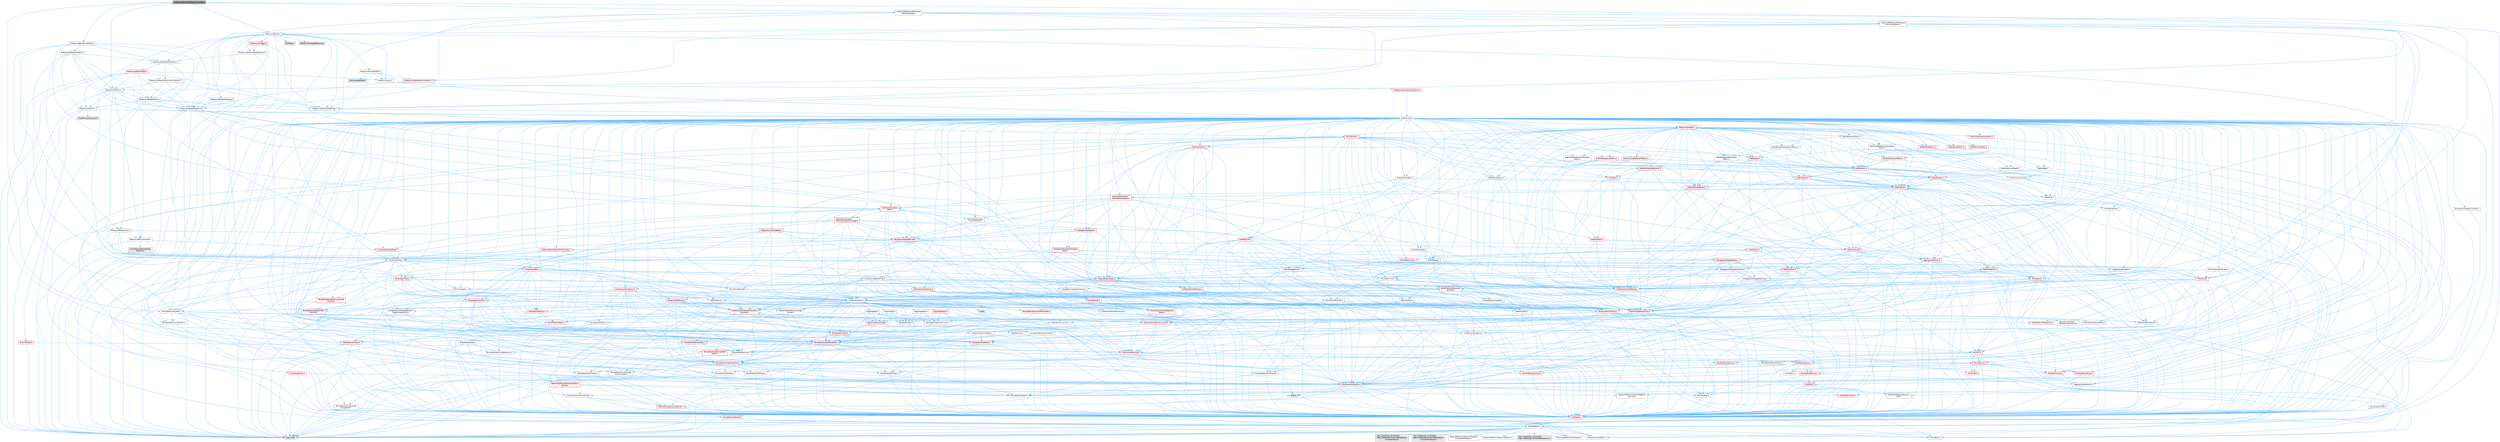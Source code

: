 digraph "MetasoundFrontendGraphAnalyzer.h"
{
 // INTERACTIVE_SVG=YES
 // LATEX_PDF_SIZE
  bgcolor="transparent";
  edge [fontname=Helvetica,fontsize=10,labelfontname=Helvetica,labelfontsize=10];
  node [fontname=Helvetica,fontsize=10,shape=box,height=0.2,width=0.4];
  Node1 [id="Node000001",label="MetasoundFrontendGraphAnalyzer.h",height=0.2,width=0.4,color="gray40", fillcolor="grey60", style="filled", fontcolor="black",tooltip=" "];
  Node1 -> Node2 [id="edge1_Node000001_Node000002",color="steelblue1",style="solid",tooltip=" "];
  Node2 [id="Node000002",label="Analysis/MetasoundFrontend\lVertexAnalyzer.h",height=0.2,width=0.4,color="grey40", fillcolor="white", style="filled",URL="$db/d7d/MetasoundFrontendVertexAnalyzer_8h.html",tooltip=" "];
  Node2 -> Node3 [id="edge2_Node000002_Node000003",color="steelblue1",style="solid",tooltip=" "];
  Node3 [id="Node000003",label="Analysis/MetasoundFrontend\lAnalyzerAddress.h",height=0.2,width=0.4,color="grey40", fillcolor="white", style="filled",URL="$d0/dd8/MetasoundFrontendAnalyzerAddress_8h.html",tooltip=" "];
  Node3 -> Node4 [id="edge3_Node000003_Node000004",color="steelblue1",style="solid",tooltip=" "];
  Node4 [id="Node000004",label="Containers/UnrealString.h",height=0.2,width=0.4,color="red", fillcolor="#FFF0F0", style="filled",URL="$d5/dba/UnrealString_8h.html",tooltip=" "];
  Node3 -> Node9 [id="edge4_Node000003_Node000009",color="steelblue1",style="solid",tooltip=" "];
  Node9 [id="Node000009",label="HAL/Platform.h",height=0.2,width=0.4,color="grey40", fillcolor="white", style="filled",URL="$d9/dd0/Platform_8h.html",tooltip=" "];
  Node9 -> Node10 [id="edge5_Node000009_Node000010",color="steelblue1",style="solid",tooltip=" "];
  Node10 [id="Node000010",label="Misc/Build.h",height=0.2,width=0.4,color="grey40", fillcolor="white", style="filled",URL="$d3/dbb/Build_8h.html",tooltip=" "];
  Node9 -> Node11 [id="edge6_Node000009_Node000011",color="steelblue1",style="solid",tooltip=" "];
  Node11 [id="Node000011",label="Misc/LargeWorldCoordinates.h",height=0.2,width=0.4,color="grey40", fillcolor="white", style="filled",URL="$d2/dcb/LargeWorldCoordinates_8h.html",tooltip=" "];
  Node9 -> Node12 [id="edge7_Node000009_Node000012",color="steelblue1",style="solid",tooltip=" "];
  Node12 [id="Node000012",label="type_traits",height=0.2,width=0.4,color="grey60", fillcolor="#E0E0E0", style="filled",tooltip=" "];
  Node9 -> Node13 [id="edge8_Node000009_Node000013",color="steelblue1",style="solid",tooltip=" "];
  Node13 [id="Node000013",label="PreprocessorHelpers.h",height=0.2,width=0.4,color="grey40", fillcolor="white", style="filled",URL="$db/ddb/PreprocessorHelpers_8h.html",tooltip=" "];
  Node9 -> Node14 [id="edge9_Node000009_Node000014",color="steelblue1",style="solid",tooltip=" "];
  Node14 [id="Node000014",label="UBT_COMPILED_PLATFORM\l/UBT_COMPILED_PLATFORMPlatform\lCompilerPreSetup.h",height=0.2,width=0.4,color="grey60", fillcolor="#E0E0E0", style="filled",tooltip=" "];
  Node9 -> Node15 [id="edge10_Node000009_Node000015",color="steelblue1",style="solid",tooltip=" "];
  Node15 [id="Node000015",label="GenericPlatform/GenericPlatform\lCompilerPreSetup.h",height=0.2,width=0.4,color="grey40", fillcolor="white", style="filled",URL="$d9/dc8/GenericPlatformCompilerPreSetup_8h.html",tooltip=" "];
  Node9 -> Node16 [id="edge11_Node000009_Node000016",color="steelblue1",style="solid",tooltip=" "];
  Node16 [id="Node000016",label="GenericPlatform/GenericPlatform.h",height=0.2,width=0.4,color="grey40", fillcolor="white", style="filled",URL="$d6/d84/GenericPlatform_8h.html",tooltip=" "];
  Node9 -> Node17 [id="edge12_Node000009_Node000017",color="steelblue1",style="solid",tooltip=" "];
  Node17 [id="Node000017",label="UBT_COMPILED_PLATFORM\l/UBT_COMPILED_PLATFORMPlatform.h",height=0.2,width=0.4,color="grey60", fillcolor="#E0E0E0", style="filled",tooltip=" "];
  Node9 -> Node18 [id="edge13_Node000009_Node000018",color="steelblue1",style="solid",tooltip=" "];
  Node18 [id="Node000018",label="UBT_COMPILED_PLATFORM\l/UBT_COMPILED_PLATFORMPlatform\lCompilerSetup.h",height=0.2,width=0.4,color="grey60", fillcolor="#E0E0E0", style="filled",tooltip=" "];
  Node3 -> Node26 [id="edge14_Node000003_Node000026",color="steelblue1",style="solid",tooltip=" "];
  Node26 [id="Node000026",label="MetasoundDataReferenceMacro.h",height=0.2,width=0.4,color="red", fillcolor="#FFF0F0", style="filled",URL="$d5/d33/MetasoundDataReferenceMacro_8h.html",tooltip=" "];
  Node26 -> Node27 [id="edge15_Node000026_Node000027",color="steelblue1",style="solid",tooltip=" "];
  Node27 [id="Node000027",label="MetasoundDataReference.h",height=0.2,width=0.4,color="grey40", fillcolor="white", style="filled",URL="$dc/d67/MetasoundDataReference_8h.html",tooltip=" "];
  Node27 -> Node12 [id="edge16_Node000027_Node000012",color="steelblue1",style="solid",tooltip=" "];
  Node27 -> Node4 [id="edge17_Node000027_Node000004",color="steelblue1",style="solid",tooltip=" "];
  Node27 -> Node9 [id="edge18_Node000027_Node000009",color="steelblue1",style="solid",tooltip=" "];
  Node27 -> Node28 [id="edge19_Node000027_Node000028",color="steelblue1",style="solid",tooltip=" "];
  Node28 [id="Node000028",label="Internationalization\l/Text.h",height=0.2,width=0.4,color="red", fillcolor="#FFF0F0", style="filled",URL="$d6/d35/Text_8h.html",tooltip=" "];
  Node28 -> Node19 [id="edge20_Node000028_Node000019",color="steelblue1",style="solid",tooltip=" "];
  Node19 [id="Node000019",label="CoreTypes.h",height=0.2,width=0.4,color="red", fillcolor="#FFF0F0", style="filled",URL="$dc/dec/CoreTypes_8h.html",tooltip=" "];
  Node19 -> Node9 [id="edge21_Node000019_Node000009",color="steelblue1",style="solid",tooltip=" "];
  Node28 -> Node29 [id="edge22_Node000028_Node000029",color="steelblue1",style="solid",tooltip=" "];
  Node29 [id="Node000029",label="HAL/PlatformAtomics.h",height=0.2,width=0.4,color="red", fillcolor="#FFF0F0", style="filled",URL="$d3/d36/PlatformAtomics_8h.html",tooltip=" "];
  Node29 -> Node19 [id="edge23_Node000029_Node000019",color="steelblue1",style="solid",tooltip=" "];
  Node28 -> Node32 [id="edge24_Node000028_Node000032",color="steelblue1",style="solid",tooltip=" "];
  Node32 [id="Node000032",label="Misc/AssertionMacros.h",height=0.2,width=0.4,color="red", fillcolor="#FFF0F0", style="filled",URL="$d0/dfa/AssertionMacros_8h.html",tooltip=" "];
  Node32 -> Node19 [id="edge25_Node000032_Node000019",color="steelblue1",style="solid",tooltip=" "];
  Node32 -> Node9 [id="edge26_Node000032_Node000009",color="steelblue1",style="solid",tooltip=" "];
  Node32 -> Node33 [id="edge27_Node000032_Node000033",color="steelblue1",style="solid",tooltip=" "];
  Node33 [id="Node000033",label="HAL/PlatformMisc.h",height=0.2,width=0.4,color="red", fillcolor="#FFF0F0", style="filled",URL="$d0/df5/PlatformMisc_8h.html",tooltip=" "];
  Node33 -> Node19 [id="edge28_Node000033_Node000019",color="steelblue1",style="solid",tooltip=" "];
  Node32 -> Node13 [id="edge29_Node000032_Node000013",color="steelblue1",style="solid",tooltip=" "];
  Node32 -> Node62 [id="edge30_Node000032_Node000062",color="steelblue1",style="solid",tooltip=" "];
  Node62 [id="Node000062",label="Templates/EnableIf.h",height=0.2,width=0.4,color="grey40", fillcolor="white", style="filled",URL="$d7/d60/EnableIf_8h.html",tooltip=" "];
  Node62 -> Node19 [id="edge31_Node000062_Node000019",color="steelblue1",style="solid",tooltip=" "];
  Node32 -> Node68 [id="edge32_Node000032_Node000068",color="steelblue1",style="solid",tooltip=" "];
  Node68 [id="Node000068",label="Misc/VarArgs.h",height=0.2,width=0.4,color="grey40", fillcolor="white", style="filled",URL="$d5/d6f/VarArgs_8h.html",tooltip=" "];
  Node68 -> Node19 [id="edge33_Node000068_Node000019",color="steelblue1",style="solid",tooltip=" "];
  Node32 -> Node75 [id="edge34_Node000032_Node000075",color="steelblue1",style="solid",tooltip=" "];
  Node75 [id="Node000075",label="atomic",height=0.2,width=0.4,color="grey60", fillcolor="#E0E0E0", style="filled",tooltip=" "];
  Node28 -> Node76 [id="edge35_Node000028_Node000076",color="steelblue1",style="solid",tooltip=" "];
  Node76 [id="Node000076",label="Templates/UnrealTypeTraits.h",height=0.2,width=0.4,color="red", fillcolor="#FFF0F0", style="filled",URL="$d2/d2d/UnrealTypeTraits_8h.html",tooltip=" "];
  Node76 -> Node19 [id="edge36_Node000076_Node000019",color="steelblue1",style="solid",tooltip=" "];
  Node76 -> Node77 [id="edge37_Node000076_Node000077",color="steelblue1",style="solid",tooltip=" "];
  Node77 [id="Node000077",label="Templates/IsPointer.h",height=0.2,width=0.4,color="grey40", fillcolor="white", style="filled",URL="$d7/d05/IsPointer_8h.html",tooltip=" "];
  Node77 -> Node19 [id="edge38_Node000077_Node000019",color="steelblue1",style="solid",tooltip=" "];
  Node76 -> Node32 [id="edge39_Node000076_Node000032",color="steelblue1",style="solid",tooltip=" "];
  Node76 -> Node78 [id="edge40_Node000076_Node000078",color="steelblue1",style="solid",tooltip=" "];
  Node78 [id="Node000078",label="Templates/AndOrNot.h",height=0.2,width=0.4,color="grey40", fillcolor="white", style="filled",URL="$db/d0a/AndOrNot_8h.html",tooltip=" "];
  Node78 -> Node19 [id="edge41_Node000078_Node000019",color="steelblue1",style="solid",tooltip=" "];
  Node76 -> Node62 [id="edge42_Node000076_Node000062",color="steelblue1",style="solid",tooltip=" "];
  Node76 -> Node79 [id="edge43_Node000076_Node000079",color="steelblue1",style="solid",tooltip=" "];
  Node79 [id="Node000079",label="Templates/IsArithmetic.h",height=0.2,width=0.4,color="grey40", fillcolor="white", style="filled",URL="$d2/d5d/IsArithmetic_8h.html",tooltip=" "];
  Node79 -> Node19 [id="edge44_Node000079_Node000019",color="steelblue1",style="solid",tooltip=" "];
  Node76 -> Node81 [id="edge45_Node000076_Node000081",color="steelblue1",style="solid",tooltip=" "];
  Node81 [id="Node000081",label="Templates/IsPODType.h",height=0.2,width=0.4,color="grey40", fillcolor="white", style="filled",URL="$d7/db1/IsPODType_8h.html",tooltip=" "];
  Node81 -> Node19 [id="edge46_Node000081_Node000019",color="steelblue1",style="solid",tooltip=" "];
  Node76 -> Node82 [id="edge47_Node000076_Node000082",color="steelblue1",style="solid",tooltip=" "];
  Node82 [id="Node000082",label="Templates/IsUECoreType.h",height=0.2,width=0.4,color="grey40", fillcolor="white", style="filled",URL="$d1/db8/IsUECoreType_8h.html",tooltip=" "];
  Node82 -> Node19 [id="edge48_Node000082_Node000019",color="steelblue1",style="solid",tooltip=" "];
  Node82 -> Node12 [id="edge49_Node000082_Node000012",color="steelblue1",style="solid",tooltip=" "];
  Node76 -> Node83 [id="edge50_Node000076_Node000083",color="steelblue1",style="solid",tooltip=" "];
  Node83 [id="Node000083",label="Templates/IsTriviallyCopy\lConstructible.h",height=0.2,width=0.4,color="grey40", fillcolor="white", style="filled",URL="$d3/d78/IsTriviallyCopyConstructible_8h.html",tooltip=" "];
  Node83 -> Node19 [id="edge51_Node000083_Node000019",color="steelblue1",style="solid",tooltip=" "];
  Node83 -> Node12 [id="edge52_Node000083_Node000012",color="steelblue1",style="solid",tooltip=" "];
  Node28 -> Node84 [id="edge53_Node000028_Node000084",color="steelblue1",style="solid",tooltip=" "];
  Node84 [id="Node000084",label="Containers/Array.h",height=0.2,width=0.4,color="grey40", fillcolor="white", style="filled",URL="$df/dd0/Array_8h.html",tooltip=" "];
  Node84 -> Node19 [id="edge54_Node000084_Node000019",color="steelblue1",style="solid",tooltip=" "];
  Node84 -> Node32 [id="edge55_Node000084_Node000032",color="steelblue1",style="solid",tooltip=" "];
  Node84 -> Node85 [id="edge56_Node000084_Node000085",color="steelblue1",style="solid",tooltip=" "];
  Node85 [id="Node000085",label="Misc/IntrusiveUnsetOptional\lState.h",height=0.2,width=0.4,color="red", fillcolor="#FFF0F0", style="filled",URL="$d2/d0a/IntrusiveUnsetOptionalState_8h.html",tooltip=" "];
  Node84 -> Node87 [id="edge57_Node000084_Node000087",color="steelblue1",style="solid",tooltip=" "];
  Node87 [id="Node000087",label="Misc/ReverseIterate.h",height=0.2,width=0.4,color="red", fillcolor="#FFF0F0", style="filled",URL="$db/de3/ReverseIterate_8h.html",tooltip=" "];
  Node87 -> Node9 [id="edge58_Node000087_Node000009",color="steelblue1",style="solid",tooltip=" "];
  Node84 -> Node89 [id="edge59_Node000084_Node000089",color="steelblue1",style="solid",tooltip=" "];
  Node89 [id="Node000089",label="HAL/UnrealMemory.h",height=0.2,width=0.4,color="red", fillcolor="#FFF0F0", style="filled",URL="$d9/d96/UnrealMemory_8h.html",tooltip=" "];
  Node89 -> Node19 [id="edge60_Node000089_Node000019",color="steelblue1",style="solid",tooltip=" "];
  Node89 -> Node93 [id="edge61_Node000089_Node000093",color="steelblue1",style="solid",tooltip=" "];
  Node93 [id="Node000093",label="HAL/MemoryBase.h",height=0.2,width=0.4,color="red", fillcolor="#FFF0F0", style="filled",URL="$d6/d9f/MemoryBase_8h.html",tooltip=" "];
  Node93 -> Node19 [id="edge62_Node000093_Node000019",color="steelblue1",style="solid",tooltip=" "];
  Node93 -> Node29 [id="edge63_Node000093_Node000029",color="steelblue1",style="solid",tooltip=" "];
  Node93 -> Node41 [id="edge64_Node000093_Node000041",color="steelblue1",style="solid",tooltip=" "];
  Node41 [id="Node000041",label="HAL/PlatformCrt.h",height=0.2,width=0.4,color="red", fillcolor="#FFF0F0", style="filled",URL="$d8/d75/PlatformCrt_8h.html",tooltip=" "];
  Node93 -> Node94 [id="edge65_Node000093_Node000094",color="steelblue1",style="solid",tooltip=" "];
  Node94 [id="Node000094",label="Misc/Exec.h",height=0.2,width=0.4,color="grey40", fillcolor="white", style="filled",URL="$de/ddb/Exec_8h.html",tooltip=" "];
  Node94 -> Node19 [id="edge66_Node000094_Node000019",color="steelblue1",style="solid",tooltip=" "];
  Node94 -> Node32 [id="edge67_Node000094_Node000032",color="steelblue1",style="solid",tooltip=" "];
  Node93 -> Node95 [id="edge68_Node000093_Node000095",color="steelblue1",style="solid",tooltip=" "];
  Node95 [id="Node000095",label="Misc/OutputDevice.h",height=0.2,width=0.4,color="red", fillcolor="#FFF0F0", style="filled",URL="$d7/d32/OutputDevice_8h.html",tooltip=" "];
  Node95 -> Node37 [id="edge69_Node000095_Node000037",color="steelblue1",style="solid",tooltip=" "];
  Node37 [id="Node000037",label="CoreFwd.h",height=0.2,width=0.4,color="red", fillcolor="#FFF0F0", style="filled",URL="$d1/d1e/CoreFwd_8h.html",tooltip=" "];
  Node37 -> Node19 [id="edge70_Node000037_Node000019",color="steelblue1",style="solid",tooltip=" "];
  Node37 -> Node8 [id="edge71_Node000037_Node000008",color="steelblue1",style="solid",tooltip=" "];
  Node8 [id="Node000008",label="Containers/ContainersFwd.h",height=0.2,width=0.4,color="grey40", fillcolor="white", style="filled",URL="$d4/d0a/ContainersFwd_8h.html",tooltip=" "];
  Node8 -> Node9 [id="edge72_Node000008_Node000009",color="steelblue1",style="solid",tooltip=" "];
  Node8 -> Node19 [id="edge73_Node000008_Node000019",color="steelblue1",style="solid",tooltip=" "];
  Node8 -> Node23 [id="edge74_Node000008_Node000023",color="steelblue1",style="solid",tooltip=" "];
  Node23 [id="Node000023",label="Traits/IsContiguousContainer.h",height=0.2,width=0.4,color="red", fillcolor="#FFF0F0", style="filled",URL="$d5/d3c/IsContiguousContainer_8h.html",tooltip=" "];
  Node23 -> Node19 [id="edge75_Node000023_Node000019",color="steelblue1",style="solid",tooltip=" "];
  Node37 -> Node39 [id="edge76_Node000037_Node000039",color="steelblue1",style="solid",tooltip=" "];
  Node39 [id="Node000039",label="UObject/UObjectHierarchy\lFwd.h",height=0.2,width=0.4,color="grey40", fillcolor="white", style="filled",URL="$d3/d13/UObjectHierarchyFwd_8h.html",tooltip=" "];
  Node95 -> Node19 [id="edge77_Node000095_Node000019",color="steelblue1",style="solid",tooltip=" "];
  Node95 -> Node96 [id="edge78_Node000095_Node000096",color="steelblue1",style="solid",tooltip=" "];
  Node96 [id="Node000096",label="Logging/LogVerbosity.h",height=0.2,width=0.4,color="grey40", fillcolor="white", style="filled",URL="$d2/d8f/LogVerbosity_8h.html",tooltip=" "];
  Node96 -> Node19 [id="edge79_Node000096_Node000019",color="steelblue1",style="solid",tooltip=" "];
  Node95 -> Node68 [id="edge80_Node000095_Node000068",color="steelblue1",style="solid",tooltip=" "];
  Node89 -> Node104 [id="edge81_Node000089_Node000104",color="steelblue1",style="solid",tooltip=" "];
  Node104 [id="Node000104",label="HAL/PlatformMemory.h",height=0.2,width=0.4,color="red", fillcolor="#FFF0F0", style="filled",URL="$de/d68/PlatformMemory_8h.html",tooltip=" "];
  Node104 -> Node19 [id="edge82_Node000104_Node000019",color="steelblue1",style="solid",tooltip=" "];
  Node89 -> Node77 [id="edge83_Node000089_Node000077",color="steelblue1",style="solid",tooltip=" "];
  Node84 -> Node76 [id="edge84_Node000084_Node000076",color="steelblue1",style="solid",tooltip=" "];
  Node84 -> Node107 [id="edge85_Node000084_Node000107",color="steelblue1",style="solid",tooltip=" "];
  Node107 [id="Node000107",label="Templates/UnrealTemplate.h",height=0.2,width=0.4,color="red", fillcolor="#FFF0F0", style="filled",URL="$d4/d24/UnrealTemplate_8h.html",tooltip=" "];
  Node107 -> Node19 [id="edge86_Node000107_Node000019",color="steelblue1",style="solid",tooltip=" "];
  Node107 -> Node77 [id="edge87_Node000107_Node000077",color="steelblue1",style="solid",tooltip=" "];
  Node107 -> Node89 [id="edge88_Node000107_Node000089",color="steelblue1",style="solid",tooltip=" "];
  Node107 -> Node76 [id="edge89_Node000107_Node000076",color="steelblue1",style="solid",tooltip=" "];
  Node107 -> Node110 [id="edge90_Node000107_Node000110",color="steelblue1",style="solid",tooltip=" "];
  Node110 [id="Node000110",label="Templates/RemoveReference.h",height=0.2,width=0.4,color="grey40", fillcolor="white", style="filled",URL="$da/dbe/RemoveReference_8h.html",tooltip=" "];
  Node110 -> Node19 [id="edge91_Node000110_Node000019",color="steelblue1",style="solid",tooltip=" "];
  Node107 -> Node70 [id="edge92_Node000107_Node000070",color="steelblue1",style="solid",tooltip=" "];
  Node70 [id="Node000070",label="Templates/Requires.h",height=0.2,width=0.4,color="grey40", fillcolor="white", style="filled",URL="$dc/d96/Requires_8h.html",tooltip=" "];
  Node70 -> Node62 [id="edge93_Node000070_Node000062",color="steelblue1",style="solid",tooltip=" "];
  Node70 -> Node12 [id="edge94_Node000070_Node000012",color="steelblue1",style="solid",tooltip=" "];
  Node107 -> Node111 [id="edge95_Node000107_Node000111",color="steelblue1",style="solid",tooltip=" "];
  Node111 [id="Node000111",label="Templates/TypeCompatible\lBytes.h",height=0.2,width=0.4,color="red", fillcolor="#FFF0F0", style="filled",URL="$df/d0a/TypeCompatibleBytes_8h.html",tooltip=" "];
  Node111 -> Node19 [id="edge96_Node000111_Node000019",color="steelblue1",style="solid",tooltip=" "];
  Node111 -> Node12 [id="edge97_Node000111_Node000012",color="steelblue1",style="solid",tooltip=" "];
  Node107 -> Node23 [id="edge98_Node000107_Node000023",color="steelblue1",style="solid",tooltip=" "];
  Node107 -> Node12 [id="edge99_Node000107_Node000012",color="steelblue1",style="solid",tooltip=" "];
  Node84 -> Node113 [id="edge100_Node000084_Node000113",color="steelblue1",style="solid",tooltip=" "];
  Node113 [id="Node000113",label="Containers/AllowShrinking.h",height=0.2,width=0.4,color="grey40", fillcolor="white", style="filled",URL="$d7/d1a/AllowShrinking_8h.html",tooltip=" "];
  Node113 -> Node19 [id="edge101_Node000113_Node000019",color="steelblue1",style="solid",tooltip=" "];
  Node84 -> Node114 [id="edge102_Node000084_Node000114",color="steelblue1",style="solid",tooltip=" "];
  Node114 [id="Node000114",label="Containers/ContainerAllocation\lPolicies.h",height=0.2,width=0.4,color="red", fillcolor="#FFF0F0", style="filled",URL="$d7/dff/ContainerAllocationPolicies_8h.html",tooltip=" "];
  Node114 -> Node19 [id="edge103_Node000114_Node000019",color="steelblue1",style="solid",tooltip=" "];
  Node114 -> Node114 [id="edge104_Node000114_Node000114",color="steelblue1",style="solid",tooltip=" "];
  Node114 -> Node116 [id="edge105_Node000114_Node000116",color="steelblue1",style="solid",tooltip=" "];
  Node116 [id="Node000116",label="HAL/PlatformMath.h",height=0.2,width=0.4,color="red", fillcolor="#FFF0F0", style="filled",URL="$dc/d53/PlatformMath_8h.html",tooltip=" "];
  Node116 -> Node19 [id="edge106_Node000116_Node000019",color="steelblue1",style="solid",tooltip=" "];
  Node114 -> Node89 [id="edge107_Node000114_Node000089",color="steelblue1",style="solid",tooltip=" "];
  Node114 -> Node51 [id="edge108_Node000114_Node000051",color="steelblue1",style="solid",tooltip=" "];
  Node51 [id="Node000051",label="Math/NumericLimits.h",height=0.2,width=0.4,color="grey40", fillcolor="white", style="filled",URL="$df/d1b/NumericLimits_8h.html",tooltip=" "];
  Node51 -> Node19 [id="edge109_Node000051_Node000019",color="steelblue1",style="solid",tooltip=" "];
  Node114 -> Node32 [id="edge110_Node000114_Node000032",color="steelblue1",style="solid",tooltip=" "];
  Node114 -> Node125 [id="edge111_Node000114_Node000125",color="steelblue1",style="solid",tooltip=" "];
  Node125 [id="Node000125",label="Templates/MemoryOps.h",height=0.2,width=0.4,color="red", fillcolor="#FFF0F0", style="filled",URL="$db/dea/MemoryOps_8h.html",tooltip=" "];
  Node125 -> Node19 [id="edge112_Node000125_Node000019",color="steelblue1",style="solid",tooltip=" "];
  Node125 -> Node89 [id="edge113_Node000125_Node000089",color="steelblue1",style="solid",tooltip=" "];
  Node125 -> Node102 [id="edge114_Node000125_Node000102",color="steelblue1",style="solid",tooltip=" "];
  Node102 [id="Node000102",label="Templates/IsTriviallyCopy\lAssignable.h",height=0.2,width=0.4,color="grey40", fillcolor="white", style="filled",URL="$d2/df2/IsTriviallyCopyAssignable_8h.html",tooltip=" "];
  Node102 -> Node19 [id="edge115_Node000102_Node000019",color="steelblue1",style="solid",tooltip=" "];
  Node102 -> Node12 [id="edge116_Node000102_Node000012",color="steelblue1",style="solid",tooltip=" "];
  Node125 -> Node83 [id="edge117_Node000125_Node000083",color="steelblue1",style="solid",tooltip=" "];
  Node125 -> Node70 [id="edge118_Node000125_Node000070",color="steelblue1",style="solid",tooltip=" "];
  Node125 -> Node76 [id="edge119_Node000125_Node000076",color="steelblue1",style="solid",tooltip=" "];
  Node125 -> Node12 [id="edge120_Node000125_Node000012",color="steelblue1",style="solid",tooltip=" "];
  Node114 -> Node111 [id="edge121_Node000114_Node000111",color="steelblue1",style="solid",tooltip=" "];
  Node114 -> Node12 [id="edge122_Node000114_Node000012",color="steelblue1",style="solid",tooltip=" "];
  Node84 -> Node126 [id="edge123_Node000084_Node000126",color="steelblue1",style="solid",tooltip=" "];
  Node126 [id="Node000126",label="Containers/ContainerElement\lTypeCompatibility.h",height=0.2,width=0.4,color="grey40", fillcolor="white", style="filled",URL="$df/ddf/ContainerElementTypeCompatibility_8h.html",tooltip=" "];
  Node126 -> Node19 [id="edge124_Node000126_Node000019",color="steelblue1",style="solid",tooltip=" "];
  Node126 -> Node76 [id="edge125_Node000126_Node000076",color="steelblue1",style="solid",tooltip=" "];
  Node84 -> Node127 [id="edge126_Node000084_Node000127",color="steelblue1",style="solid",tooltip=" "];
  Node127 [id="Node000127",label="Serialization/Archive.h",height=0.2,width=0.4,color="red", fillcolor="#FFF0F0", style="filled",URL="$d7/d3b/Archive_8h.html",tooltip=" "];
  Node127 -> Node37 [id="edge127_Node000127_Node000037",color="steelblue1",style="solid",tooltip=" "];
  Node127 -> Node19 [id="edge128_Node000127_Node000019",color="steelblue1",style="solid",tooltip=" "];
  Node127 -> Node128 [id="edge129_Node000127_Node000128",color="steelblue1",style="solid",tooltip=" "];
  Node128 [id="Node000128",label="HAL/PlatformProperties.h",height=0.2,width=0.4,color="red", fillcolor="#FFF0F0", style="filled",URL="$d9/db0/PlatformProperties_8h.html",tooltip=" "];
  Node128 -> Node19 [id="edge130_Node000128_Node000019",color="steelblue1",style="solid",tooltip=" "];
  Node127 -> Node131 [id="edge131_Node000127_Node000131",color="steelblue1",style="solid",tooltip=" "];
  Node131 [id="Node000131",label="Internationalization\l/TextNamespaceFwd.h",height=0.2,width=0.4,color="grey40", fillcolor="white", style="filled",URL="$d8/d97/TextNamespaceFwd_8h.html",tooltip=" "];
  Node131 -> Node19 [id="edge132_Node000131_Node000019",color="steelblue1",style="solid",tooltip=" "];
  Node127 -> Node32 [id="edge133_Node000127_Node000032",color="steelblue1",style="solid",tooltip=" "];
  Node127 -> Node10 [id="edge134_Node000127_Node000010",color="steelblue1",style="solid",tooltip=" "];
  Node127 -> Node132 [id="edge135_Node000127_Node000132",color="steelblue1",style="solid",tooltip=" "];
  Node132 [id="Node000132",label="Misc/EngineVersionBase.h",height=0.2,width=0.4,color="grey40", fillcolor="white", style="filled",URL="$d5/d2b/EngineVersionBase_8h.html",tooltip=" "];
  Node132 -> Node19 [id="edge136_Node000132_Node000019",color="steelblue1",style="solid",tooltip=" "];
  Node127 -> Node68 [id="edge137_Node000127_Node000068",color="steelblue1",style="solid",tooltip=" "];
  Node127 -> Node62 [id="edge138_Node000127_Node000062",color="steelblue1",style="solid",tooltip=" "];
  Node127 -> Node135 [id="edge139_Node000127_Node000135",color="steelblue1",style="solid",tooltip=" "];
  Node135 [id="Node000135",label="Templates/IsEnumClass.h",height=0.2,width=0.4,color="grey40", fillcolor="white", style="filled",URL="$d7/d15/IsEnumClass_8h.html",tooltip=" "];
  Node135 -> Node19 [id="edge140_Node000135_Node000019",color="steelblue1",style="solid",tooltip=" "];
  Node135 -> Node78 [id="edge141_Node000135_Node000078",color="steelblue1",style="solid",tooltip=" "];
  Node127 -> Node107 [id="edge142_Node000127_Node000107",color="steelblue1",style="solid",tooltip=" "];
  Node127 -> Node136 [id="edge143_Node000127_Node000136",color="steelblue1",style="solid",tooltip=" "];
  Node136 [id="Node000136",label="UObject/ObjectVersion.h",height=0.2,width=0.4,color="grey40", fillcolor="white", style="filled",URL="$da/d63/ObjectVersion_8h.html",tooltip=" "];
  Node136 -> Node19 [id="edge144_Node000136_Node000019",color="steelblue1",style="solid",tooltip=" "];
  Node84 -> Node137 [id="edge145_Node000084_Node000137",color="steelblue1",style="solid",tooltip=" "];
  Node137 [id="Node000137",label="Serialization/MemoryImage\lWriter.h",height=0.2,width=0.4,color="grey40", fillcolor="white", style="filled",URL="$d0/d08/MemoryImageWriter_8h.html",tooltip=" "];
  Node137 -> Node19 [id="edge146_Node000137_Node000019",color="steelblue1",style="solid",tooltip=" "];
  Node137 -> Node138 [id="edge147_Node000137_Node000138",color="steelblue1",style="solid",tooltip=" "];
  Node138 [id="Node000138",label="Serialization/MemoryLayout.h",height=0.2,width=0.4,color="red", fillcolor="#FFF0F0", style="filled",URL="$d7/d66/MemoryLayout_8h.html",tooltip=" "];
  Node138 -> Node141 [id="edge148_Node000138_Node000141",color="steelblue1",style="solid",tooltip=" "];
  Node141 [id="Node000141",label="Containers/EnumAsByte.h",height=0.2,width=0.4,color="grey40", fillcolor="white", style="filled",URL="$d6/d9a/EnumAsByte_8h.html",tooltip=" "];
  Node141 -> Node19 [id="edge149_Node000141_Node000019",color="steelblue1",style="solid",tooltip=" "];
  Node141 -> Node81 [id="edge150_Node000141_Node000081",color="steelblue1",style="solid",tooltip=" "];
  Node141 -> Node142 [id="edge151_Node000141_Node000142",color="steelblue1",style="solid",tooltip=" "];
  Node142 [id="Node000142",label="Templates/TypeHash.h",height=0.2,width=0.4,color="red", fillcolor="#FFF0F0", style="filled",URL="$d1/d62/TypeHash_8h.html",tooltip=" "];
  Node142 -> Node19 [id="edge152_Node000142_Node000019",color="steelblue1",style="solid",tooltip=" "];
  Node142 -> Node70 [id="edge153_Node000142_Node000070",color="steelblue1",style="solid",tooltip=" "];
  Node142 -> Node143 [id="edge154_Node000142_Node000143",color="steelblue1",style="solid",tooltip=" "];
  Node143 [id="Node000143",label="Misc/Crc.h",height=0.2,width=0.4,color="red", fillcolor="#FFF0F0", style="filled",URL="$d4/dd2/Crc_8h.html",tooltip=" "];
  Node143 -> Node19 [id="edge155_Node000143_Node000019",color="steelblue1",style="solid",tooltip=" "];
  Node143 -> Node91 [id="edge156_Node000143_Node000091",color="steelblue1",style="solid",tooltip=" "];
  Node91 [id="Node000091",label="HAL/PlatformString.h",height=0.2,width=0.4,color="red", fillcolor="#FFF0F0", style="filled",URL="$db/db5/PlatformString_8h.html",tooltip=" "];
  Node91 -> Node19 [id="edge157_Node000091_Node000019",color="steelblue1",style="solid",tooltip=" "];
  Node143 -> Node32 [id="edge158_Node000143_Node000032",color="steelblue1",style="solid",tooltip=" "];
  Node143 -> Node144 [id="edge159_Node000143_Node000144",color="steelblue1",style="solid",tooltip=" "];
  Node144 [id="Node000144",label="Misc/CString.h",height=0.2,width=0.4,color="red", fillcolor="#FFF0F0", style="filled",URL="$d2/d49/CString_8h.html",tooltip=" "];
  Node144 -> Node19 [id="edge160_Node000144_Node000019",color="steelblue1",style="solid",tooltip=" "];
  Node144 -> Node41 [id="edge161_Node000144_Node000041",color="steelblue1",style="solid",tooltip=" "];
  Node144 -> Node91 [id="edge162_Node000144_Node000091",color="steelblue1",style="solid",tooltip=" "];
  Node144 -> Node32 [id="edge163_Node000144_Node000032",color="steelblue1",style="solid",tooltip=" "];
  Node144 -> Node145 [id="edge164_Node000144_Node000145",color="steelblue1",style="solid",tooltip=" "];
  Node145 [id="Node000145",label="Misc/Char.h",height=0.2,width=0.4,color="red", fillcolor="#FFF0F0", style="filled",URL="$d0/d58/Char_8h.html",tooltip=" "];
  Node145 -> Node19 [id="edge165_Node000145_Node000019",color="steelblue1",style="solid",tooltip=" "];
  Node145 -> Node12 [id="edge166_Node000145_Node000012",color="steelblue1",style="solid",tooltip=" "];
  Node144 -> Node68 [id="edge167_Node000144_Node000068",color="steelblue1",style="solid",tooltip=" "];
  Node143 -> Node145 [id="edge168_Node000143_Node000145",color="steelblue1",style="solid",tooltip=" "];
  Node143 -> Node76 [id="edge169_Node000143_Node000076",color="steelblue1",style="solid",tooltip=" "];
  Node142 -> Node12 [id="edge170_Node000142_Node000012",color="steelblue1",style="solid",tooltip=" "];
  Node138 -> Node35 [id="edge171_Node000138_Node000035",color="steelblue1",style="solid",tooltip=" "];
  Node35 [id="Node000035",label="Containers/StringFwd.h",height=0.2,width=0.4,color="grey40", fillcolor="white", style="filled",URL="$df/d37/StringFwd_8h.html",tooltip=" "];
  Node35 -> Node19 [id="edge172_Node000035_Node000019",color="steelblue1",style="solid",tooltip=" "];
  Node35 -> Node36 [id="edge173_Node000035_Node000036",color="steelblue1",style="solid",tooltip=" "];
  Node36 [id="Node000036",label="Traits/ElementType.h",height=0.2,width=0.4,color="red", fillcolor="#FFF0F0", style="filled",URL="$d5/d4f/ElementType_8h.html",tooltip=" "];
  Node36 -> Node9 [id="edge174_Node000036_Node000009",color="steelblue1",style="solid",tooltip=" "];
  Node36 -> Node12 [id="edge175_Node000036_Node000012",color="steelblue1",style="solid",tooltip=" "];
  Node35 -> Node23 [id="edge176_Node000035_Node000023",color="steelblue1",style="solid",tooltip=" "];
  Node138 -> Node89 [id="edge177_Node000138_Node000089",color="steelblue1",style="solid",tooltip=" "];
  Node138 -> Node62 [id="edge178_Node000138_Node000062",color="steelblue1",style="solid",tooltip=" "];
  Node138 -> Node107 [id="edge179_Node000138_Node000107",color="steelblue1",style="solid",tooltip=" "];
  Node84 -> Node151 [id="edge180_Node000084_Node000151",color="steelblue1",style="solid",tooltip=" "];
  Node151 [id="Node000151",label="Algo/Heapify.h",height=0.2,width=0.4,color="grey40", fillcolor="white", style="filled",URL="$d0/d2a/Heapify_8h.html",tooltip=" "];
  Node151 -> Node152 [id="edge181_Node000151_Node000152",color="steelblue1",style="solid",tooltip=" "];
  Node152 [id="Node000152",label="Algo/Impl/BinaryHeap.h",height=0.2,width=0.4,color="red", fillcolor="#FFF0F0", style="filled",URL="$d7/da3/Algo_2Impl_2BinaryHeap_8h.html",tooltip=" "];
  Node152 -> Node153 [id="edge182_Node000152_Node000153",color="steelblue1",style="solid",tooltip=" "];
  Node153 [id="Node000153",label="Templates/Invoke.h",height=0.2,width=0.4,color="red", fillcolor="#FFF0F0", style="filled",URL="$d7/deb/Invoke_8h.html",tooltip=" "];
  Node153 -> Node19 [id="edge183_Node000153_Node000019",color="steelblue1",style="solid",tooltip=" "];
  Node153 -> Node107 [id="edge184_Node000153_Node000107",color="steelblue1",style="solid",tooltip=" "];
  Node153 -> Node12 [id="edge185_Node000153_Node000012",color="steelblue1",style="solid",tooltip=" "];
  Node152 -> Node12 [id="edge186_Node000152_Node000012",color="steelblue1",style="solid",tooltip=" "];
  Node151 -> Node157 [id="edge187_Node000151_Node000157",color="steelblue1",style="solid",tooltip=" "];
  Node157 [id="Node000157",label="Templates/IdentityFunctor.h",height=0.2,width=0.4,color="grey40", fillcolor="white", style="filled",URL="$d7/d2e/IdentityFunctor_8h.html",tooltip=" "];
  Node157 -> Node9 [id="edge188_Node000157_Node000009",color="steelblue1",style="solid",tooltip=" "];
  Node151 -> Node153 [id="edge189_Node000151_Node000153",color="steelblue1",style="solid",tooltip=" "];
  Node151 -> Node158 [id="edge190_Node000151_Node000158",color="steelblue1",style="solid",tooltip=" "];
  Node158 [id="Node000158",label="Templates/Less.h",height=0.2,width=0.4,color="grey40", fillcolor="white", style="filled",URL="$de/dc8/Less_8h.html",tooltip=" "];
  Node158 -> Node19 [id="edge191_Node000158_Node000019",color="steelblue1",style="solid",tooltip=" "];
  Node158 -> Node107 [id="edge192_Node000158_Node000107",color="steelblue1",style="solid",tooltip=" "];
  Node151 -> Node107 [id="edge193_Node000151_Node000107",color="steelblue1",style="solid",tooltip=" "];
  Node84 -> Node159 [id="edge194_Node000084_Node000159",color="steelblue1",style="solid",tooltip=" "];
  Node159 [id="Node000159",label="Algo/HeapSort.h",height=0.2,width=0.4,color="grey40", fillcolor="white", style="filled",URL="$d3/d92/HeapSort_8h.html",tooltip=" "];
  Node159 -> Node152 [id="edge195_Node000159_Node000152",color="steelblue1",style="solid",tooltip=" "];
  Node159 -> Node157 [id="edge196_Node000159_Node000157",color="steelblue1",style="solid",tooltip=" "];
  Node159 -> Node158 [id="edge197_Node000159_Node000158",color="steelblue1",style="solid",tooltip=" "];
  Node159 -> Node107 [id="edge198_Node000159_Node000107",color="steelblue1",style="solid",tooltip=" "];
  Node84 -> Node160 [id="edge199_Node000084_Node000160",color="steelblue1",style="solid",tooltip=" "];
  Node160 [id="Node000160",label="Algo/IsHeap.h",height=0.2,width=0.4,color="grey40", fillcolor="white", style="filled",URL="$de/d32/IsHeap_8h.html",tooltip=" "];
  Node160 -> Node152 [id="edge200_Node000160_Node000152",color="steelblue1",style="solid",tooltip=" "];
  Node160 -> Node157 [id="edge201_Node000160_Node000157",color="steelblue1",style="solid",tooltip=" "];
  Node160 -> Node153 [id="edge202_Node000160_Node000153",color="steelblue1",style="solid",tooltip=" "];
  Node160 -> Node158 [id="edge203_Node000160_Node000158",color="steelblue1",style="solid",tooltip=" "];
  Node160 -> Node107 [id="edge204_Node000160_Node000107",color="steelblue1",style="solid",tooltip=" "];
  Node84 -> Node152 [id="edge205_Node000084_Node000152",color="steelblue1",style="solid",tooltip=" "];
  Node84 -> Node161 [id="edge206_Node000084_Node000161",color="steelblue1",style="solid",tooltip=" "];
  Node161 [id="Node000161",label="Algo/StableSort.h",height=0.2,width=0.4,color="red", fillcolor="#FFF0F0", style="filled",URL="$d7/d3c/StableSort_8h.html",tooltip=" "];
  Node161 -> Node157 [id="edge207_Node000161_Node000157",color="steelblue1",style="solid",tooltip=" "];
  Node161 -> Node153 [id="edge208_Node000161_Node000153",color="steelblue1",style="solid",tooltip=" "];
  Node161 -> Node158 [id="edge209_Node000161_Node000158",color="steelblue1",style="solid",tooltip=" "];
  Node161 -> Node107 [id="edge210_Node000161_Node000107",color="steelblue1",style="solid",tooltip=" "];
  Node84 -> Node164 [id="edge211_Node000084_Node000164",color="steelblue1",style="solid",tooltip=" "];
  Node164 [id="Node000164",label="Concepts/GetTypeHashable.h",height=0.2,width=0.4,color="grey40", fillcolor="white", style="filled",URL="$d3/da2/GetTypeHashable_8h.html",tooltip=" "];
  Node164 -> Node19 [id="edge212_Node000164_Node000019",color="steelblue1",style="solid",tooltip=" "];
  Node164 -> Node142 [id="edge213_Node000164_Node000142",color="steelblue1",style="solid",tooltip=" "];
  Node84 -> Node157 [id="edge214_Node000084_Node000157",color="steelblue1",style="solid",tooltip=" "];
  Node84 -> Node153 [id="edge215_Node000084_Node000153",color="steelblue1",style="solid",tooltip=" "];
  Node84 -> Node158 [id="edge216_Node000084_Node000158",color="steelblue1",style="solid",tooltip=" "];
  Node84 -> Node165 [id="edge217_Node000084_Node000165",color="steelblue1",style="solid",tooltip=" "];
  Node165 [id="Node000165",label="Templates/LosesQualifiers\lFromTo.h",height=0.2,width=0.4,color="red", fillcolor="#FFF0F0", style="filled",URL="$d2/db3/LosesQualifiersFromTo_8h.html",tooltip=" "];
  Node165 -> Node12 [id="edge218_Node000165_Node000012",color="steelblue1",style="solid",tooltip=" "];
  Node84 -> Node70 [id="edge219_Node000084_Node000070",color="steelblue1",style="solid",tooltip=" "];
  Node84 -> Node166 [id="edge220_Node000084_Node000166",color="steelblue1",style="solid",tooltip=" "];
  Node166 [id="Node000166",label="Templates/Sorting.h",height=0.2,width=0.4,color="red", fillcolor="#FFF0F0", style="filled",URL="$d3/d9e/Sorting_8h.html",tooltip=" "];
  Node166 -> Node19 [id="edge221_Node000166_Node000019",color="steelblue1",style="solid",tooltip=" "];
  Node166 -> Node116 [id="edge222_Node000166_Node000116",color="steelblue1",style="solid",tooltip=" "];
  Node166 -> Node158 [id="edge223_Node000166_Node000158",color="steelblue1",style="solid",tooltip=" "];
  Node84 -> Node170 [id="edge224_Node000084_Node000170",color="steelblue1",style="solid",tooltip=" "];
  Node170 [id="Node000170",label="Templates/AlignmentTemplates.h",height=0.2,width=0.4,color="red", fillcolor="#FFF0F0", style="filled",URL="$dd/d32/AlignmentTemplates_8h.html",tooltip=" "];
  Node170 -> Node19 [id="edge225_Node000170_Node000019",color="steelblue1",style="solid",tooltip=" "];
  Node170 -> Node77 [id="edge226_Node000170_Node000077",color="steelblue1",style="solid",tooltip=" "];
  Node84 -> Node36 [id="edge227_Node000084_Node000036",color="steelblue1",style="solid",tooltip=" "];
  Node84 -> Node122 [id="edge228_Node000084_Node000122",color="steelblue1",style="solid",tooltip=" "];
  Node122 [id="Node000122",label="limits",height=0.2,width=0.4,color="grey60", fillcolor="#E0E0E0", style="filled",tooltip=" "];
  Node84 -> Node12 [id="edge229_Node000084_Node000012",color="steelblue1",style="solid",tooltip=" "];
  Node28 -> Node4 [id="edge230_Node000028_Node000004",color="steelblue1",style="solid",tooltip=" "];
  Node28 -> Node171 [id="edge231_Node000028_Node000171",color="steelblue1",style="solid",tooltip=" "];
  Node171 [id="Node000171",label="Containers/SortedMap.h",height=0.2,width=0.4,color="red", fillcolor="#FFF0F0", style="filled",URL="$d1/dcf/SortedMap_8h.html",tooltip=" "];
  Node171 -> Node172 [id="edge232_Node000171_Node000172",color="steelblue1",style="solid",tooltip=" "];
  Node172 [id="Node000172",label="Containers/Map.h",height=0.2,width=0.4,color="grey40", fillcolor="white", style="filled",URL="$df/d79/Map_8h.html",tooltip=" "];
  Node172 -> Node19 [id="edge233_Node000172_Node000019",color="steelblue1",style="solid",tooltip=" "];
  Node172 -> Node173 [id="edge234_Node000172_Node000173",color="steelblue1",style="solid",tooltip=" "];
  Node173 [id="Node000173",label="Algo/Reverse.h",height=0.2,width=0.4,color="grey40", fillcolor="white", style="filled",URL="$d5/d93/Reverse_8h.html",tooltip=" "];
  Node173 -> Node19 [id="edge235_Node000173_Node000019",color="steelblue1",style="solid",tooltip=" "];
  Node173 -> Node107 [id="edge236_Node000173_Node000107",color="steelblue1",style="solid",tooltip=" "];
  Node172 -> Node126 [id="edge237_Node000172_Node000126",color="steelblue1",style="solid",tooltip=" "];
  Node172 -> Node174 [id="edge238_Node000172_Node000174",color="steelblue1",style="solid",tooltip=" "];
  Node174 [id="Node000174",label="Containers/Set.h",height=0.2,width=0.4,color="red", fillcolor="#FFF0F0", style="filled",URL="$d4/d45/Set_8h.html",tooltip=" "];
  Node174 -> Node114 [id="edge239_Node000174_Node000114",color="steelblue1",style="solid",tooltip=" "];
  Node174 -> Node126 [id="edge240_Node000174_Node000126",color="steelblue1",style="solid",tooltip=" "];
  Node174 -> Node176 [id="edge241_Node000174_Node000176",color="steelblue1",style="solid",tooltip=" "];
  Node176 [id="Node000176",label="Containers/SparseArray.h",height=0.2,width=0.4,color="grey40", fillcolor="white", style="filled",URL="$d5/dbf/SparseArray_8h.html",tooltip=" "];
  Node176 -> Node19 [id="edge242_Node000176_Node000019",color="steelblue1",style="solid",tooltip=" "];
  Node176 -> Node32 [id="edge243_Node000176_Node000032",color="steelblue1",style="solid",tooltip=" "];
  Node176 -> Node89 [id="edge244_Node000176_Node000089",color="steelblue1",style="solid",tooltip=" "];
  Node176 -> Node76 [id="edge245_Node000176_Node000076",color="steelblue1",style="solid",tooltip=" "];
  Node176 -> Node107 [id="edge246_Node000176_Node000107",color="steelblue1",style="solid",tooltip=" "];
  Node176 -> Node114 [id="edge247_Node000176_Node000114",color="steelblue1",style="solid",tooltip=" "];
  Node176 -> Node158 [id="edge248_Node000176_Node000158",color="steelblue1",style="solid",tooltip=" "];
  Node176 -> Node84 [id="edge249_Node000176_Node000084",color="steelblue1",style="solid",tooltip=" "];
  Node176 -> Node169 [id="edge250_Node000176_Node000169",color="steelblue1",style="solid",tooltip=" "];
  Node169 [id="Node000169",label="Math/UnrealMathUtility.h",height=0.2,width=0.4,color="red", fillcolor="#FFF0F0", style="filled",URL="$db/db8/UnrealMathUtility_8h.html",tooltip=" "];
  Node169 -> Node19 [id="edge251_Node000169_Node000019",color="steelblue1",style="solid",tooltip=" "];
  Node169 -> Node32 [id="edge252_Node000169_Node000032",color="steelblue1",style="solid",tooltip=" "];
  Node169 -> Node116 [id="edge253_Node000169_Node000116",color="steelblue1",style="solid",tooltip=" "];
  Node169 -> Node70 [id="edge254_Node000169_Node000070",color="steelblue1",style="solid",tooltip=" "];
  Node176 -> Node177 [id="edge255_Node000176_Node000177",color="steelblue1",style="solid",tooltip=" "];
  Node177 [id="Node000177",label="Containers/ScriptArray.h",height=0.2,width=0.4,color="red", fillcolor="#FFF0F0", style="filled",URL="$dc/daf/ScriptArray_8h.html",tooltip=" "];
  Node177 -> Node19 [id="edge256_Node000177_Node000019",color="steelblue1",style="solid",tooltip=" "];
  Node177 -> Node32 [id="edge257_Node000177_Node000032",color="steelblue1",style="solid",tooltip=" "];
  Node177 -> Node89 [id="edge258_Node000177_Node000089",color="steelblue1",style="solid",tooltip=" "];
  Node177 -> Node113 [id="edge259_Node000177_Node000113",color="steelblue1",style="solid",tooltip=" "];
  Node177 -> Node114 [id="edge260_Node000177_Node000114",color="steelblue1",style="solid",tooltip=" "];
  Node177 -> Node84 [id="edge261_Node000177_Node000084",color="steelblue1",style="solid",tooltip=" "];
  Node176 -> Node178 [id="edge262_Node000176_Node000178",color="steelblue1",style="solid",tooltip=" "];
  Node178 [id="Node000178",label="Containers/BitArray.h",height=0.2,width=0.4,color="red", fillcolor="#FFF0F0", style="filled",URL="$d1/de4/BitArray_8h.html",tooltip=" "];
  Node178 -> Node114 [id="edge263_Node000178_Node000114",color="steelblue1",style="solid",tooltip=" "];
  Node178 -> Node19 [id="edge264_Node000178_Node000019",color="steelblue1",style="solid",tooltip=" "];
  Node178 -> Node29 [id="edge265_Node000178_Node000029",color="steelblue1",style="solid",tooltip=" "];
  Node178 -> Node89 [id="edge266_Node000178_Node000089",color="steelblue1",style="solid",tooltip=" "];
  Node178 -> Node169 [id="edge267_Node000178_Node000169",color="steelblue1",style="solid",tooltip=" "];
  Node178 -> Node32 [id="edge268_Node000178_Node000032",color="steelblue1",style="solid",tooltip=" "];
  Node178 -> Node127 [id="edge269_Node000178_Node000127",color="steelblue1",style="solid",tooltip=" "];
  Node178 -> Node137 [id="edge270_Node000178_Node000137",color="steelblue1",style="solid",tooltip=" "];
  Node178 -> Node138 [id="edge271_Node000178_Node000138",color="steelblue1",style="solid",tooltip=" "];
  Node178 -> Node62 [id="edge272_Node000178_Node000062",color="steelblue1",style="solid",tooltip=" "];
  Node178 -> Node153 [id="edge273_Node000178_Node000153",color="steelblue1",style="solid",tooltip=" "];
  Node178 -> Node107 [id="edge274_Node000178_Node000107",color="steelblue1",style="solid",tooltip=" "];
  Node178 -> Node76 [id="edge275_Node000178_Node000076",color="steelblue1",style="solid",tooltip=" "];
  Node176 -> Node179 [id="edge276_Node000176_Node000179",color="steelblue1",style="solid",tooltip=" "];
  Node179 [id="Node000179",label="Serialization/Structured\lArchive.h",height=0.2,width=0.4,color="red", fillcolor="#FFF0F0", style="filled",URL="$d9/d1e/StructuredArchive_8h.html",tooltip=" "];
  Node179 -> Node84 [id="edge277_Node000179_Node000084",color="steelblue1",style="solid",tooltip=" "];
  Node179 -> Node114 [id="edge278_Node000179_Node000114",color="steelblue1",style="solid",tooltip=" "];
  Node179 -> Node19 [id="edge279_Node000179_Node000019",color="steelblue1",style="solid",tooltip=" "];
  Node179 -> Node10 [id="edge280_Node000179_Node000010",color="steelblue1",style="solid",tooltip=" "];
  Node179 -> Node127 [id="edge281_Node000179_Node000127",color="steelblue1",style="solid",tooltip=" "];
  Node179 -> Node190 [id="edge282_Node000179_Node000190",color="steelblue1",style="solid",tooltip=" "];
  Node190 [id="Node000190",label="Templates/UniqueObj.h",height=0.2,width=0.4,color="grey40", fillcolor="white", style="filled",URL="$da/d95/UniqueObj_8h.html",tooltip=" "];
  Node190 -> Node19 [id="edge283_Node000190_Node000019",color="steelblue1",style="solid",tooltip=" "];
  Node190 -> Node191 [id="edge284_Node000190_Node000191",color="steelblue1",style="solid",tooltip=" "];
  Node191 [id="Node000191",label="Templates/UniquePtr.h",height=0.2,width=0.4,color="grey40", fillcolor="white", style="filled",URL="$de/d1a/UniquePtr_8h.html",tooltip=" "];
  Node191 -> Node19 [id="edge285_Node000191_Node000019",color="steelblue1",style="solid",tooltip=" "];
  Node191 -> Node107 [id="edge286_Node000191_Node000107",color="steelblue1",style="solid",tooltip=" "];
  Node191 -> Node192 [id="edge287_Node000191_Node000192",color="steelblue1",style="solid",tooltip=" "];
  Node192 [id="Node000192",label="Templates/IsArray.h",height=0.2,width=0.4,color="grey40", fillcolor="white", style="filled",URL="$d8/d8d/IsArray_8h.html",tooltip=" "];
  Node192 -> Node19 [id="edge288_Node000192_Node000019",color="steelblue1",style="solid",tooltip=" "];
  Node191 -> Node193 [id="edge289_Node000191_Node000193",color="steelblue1",style="solid",tooltip=" "];
  Node193 [id="Node000193",label="Templates/RemoveExtent.h",height=0.2,width=0.4,color="grey40", fillcolor="white", style="filled",URL="$dc/de9/RemoveExtent_8h.html",tooltip=" "];
  Node193 -> Node19 [id="edge290_Node000193_Node000019",color="steelblue1",style="solid",tooltip=" "];
  Node191 -> Node70 [id="edge291_Node000191_Node000070",color="steelblue1",style="solid",tooltip=" "];
  Node191 -> Node138 [id="edge292_Node000191_Node000138",color="steelblue1",style="solid",tooltip=" "];
  Node191 -> Node12 [id="edge293_Node000191_Node000012",color="steelblue1",style="solid",tooltip=" "];
  Node176 -> Node137 [id="edge294_Node000176_Node000137",color="steelblue1",style="solid",tooltip=" "];
  Node176 -> Node4 [id="edge295_Node000176_Node000004",color="steelblue1",style="solid",tooltip=" "];
  Node176 -> Node85 [id="edge296_Node000176_Node000085",color="steelblue1",style="solid",tooltip=" "];
  Node174 -> Node8 [id="edge297_Node000174_Node000008",color="steelblue1",style="solid",tooltip=" "];
  Node174 -> Node169 [id="edge298_Node000174_Node000169",color="steelblue1",style="solid",tooltip=" "];
  Node174 -> Node32 [id="edge299_Node000174_Node000032",color="steelblue1",style="solid",tooltip=" "];
  Node174 -> Node195 [id="edge300_Node000174_Node000195",color="steelblue1",style="solid",tooltip=" "];
  Node195 [id="Node000195",label="Misc/StructBuilder.h",height=0.2,width=0.4,color="grey40", fillcolor="white", style="filled",URL="$d9/db3/StructBuilder_8h.html",tooltip=" "];
  Node195 -> Node19 [id="edge301_Node000195_Node000019",color="steelblue1",style="solid",tooltip=" "];
  Node195 -> Node169 [id="edge302_Node000195_Node000169",color="steelblue1",style="solid",tooltip=" "];
  Node195 -> Node170 [id="edge303_Node000195_Node000170",color="steelblue1",style="solid",tooltip=" "];
  Node174 -> Node137 [id="edge304_Node000174_Node000137",color="steelblue1",style="solid",tooltip=" "];
  Node174 -> Node179 [id="edge305_Node000174_Node000179",color="steelblue1",style="solid",tooltip=" "];
  Node174 -> Node196 [id="edge306_Node000174_Node000196",color="steelblue1",style="solid",tooltip=" "];
  Node196 [id="Node000196",label="Templates/Function.h",height=0.2,width=0.4,color="red", fillcolor="#FFF0F0", style="filled",URL="$df/df5/Function_8h.html",tooltip=" "];
  Node196 -> Node19 [id="edge307_Node000196_Node000019",color="steelblue1",style="solid",tooltip=" "];
  Node196 -> Node32 [id="edge308_Node000196_Node000032",color="steelblue1",style="solid",tooltip=" "];
  Node196 -> Node85 [id="edge309_Node000196_Node000085",color="steelblue1",style="solid",tooltip=" "];
  Node196 -> Node89 [id="edge310_Node000196_Node000089",color="steelblue1",style="solid",tooltip=" "];
  Node196 -> Node76 [id="edge311_Node000196_Node000076",color="steelblue1",style="solid",tooltip=" "];
  Node196 -> Node153 [id="edge312_Node000196_Node000153",color="steelblue1",style="solid",tooltip=" "];
  Node196 -> Node107 [id="edge313_Node000196_Node000107",color="steelblue1",style="solid",tooltip=" "];
  Node196 -> Node70 [id="edge314_Node000196_Node000070",color="steelblue1",style="solid",tooltip=" "];
  Node196 -> Node169 [id="edge315_Node000196_Node000169",color="steelblue1",style="solid",tooltip=" "];
  Node196 -> Node12 [id="edge316_Node000196_Node000012",color="steelblue1",style="solid",tooltip=" "];
  Node174 -> Node166 [id="edge317_Node000174_Node000166",color="steelblue1",style="solid",tooltip=" "];
  Node174 -> Node142 [id="edge318_Node000174_Node000142",color="steelblue1",style="solid",tooltip=" "];
  Node174 -> Node107 [id="edge319_Node000174_Node000107",color="steelblue1",style="solid",tooltip=" "];
  Node174 -> Node12 [id="edge320_Node000174_Node000012",color="steelblue1",style="solid",tooltip=" "];
  Node172 -> Node4 [id="edge321_Node000172_Node000004",color="steelblue1",style="solid",tooltip=" "];
  Node172 -> Node32 [id="edge322_Node000172_Node000032",color="steelblue1",style="solid",tooltip=" "];
  Node172 -> Node195 [id="edge323_Node000172_Node000195",color="steelblue1",style="solid",tooltip=" "];
  Node172 -> Node196 [id="edge324_Node000172_Node000196",color="steelblue1",style="solid",tooltip=" "];
  Node172 -> Node166 [id="edge325_Node000172_Node000166",color="steelblue1",style="solid",tooltip=" "];
  Node172 -> Node199 [id="edge326_Node000172_Node000199",color="steelblue1",style="solid",tooltip=" "];
  Node199 [id="Node000199",label="Templates/Tuple.h",height=0.2,width=0.4,color="red", fillcolor="#FFF0F0", style="filled",URL="$d2/d4f/Tuple_8h.html",tooltip=" "];
  Node199 -> Node19 [id="edge327_Node000199_Node000019",color="steelblue1",style="solid",tooltip=" "];
  Node199 -> Node107 [id="edge328_Node000199_Node000107",color="steelblue1",style="solid",tooltip=" "];
  Node199 -> Node200 [id="edge329_Node000199_Node000200",color="steelblue1",style="solid",tooltip=" "];
  Node200 [id="Node000200",label="Delegates/IntegerSequence.h",height=0.2,width=0.4,color="grey40", fillcolor="white", style="filled",URL="$d2/dcc/IntegerSequence_8h.html",tooltip=" "];
  Node200 -> Node19 [id="edge330_Node000200_Node000019",color="steelblue1",style="solid",tooltip=" "];
  Node199 -> Node153 [id="edge331_Node000199_Node000153",color="steelblue1",style="solid",tooltip=" "];
  Node199 -> Node179 [id="edge332_Node000199_Node000179",color="steelblue1",style="solid",tooltip=" "];
  Node199 -> Node138 [id="edge333_Node000199_Node000138",color="steelblue1",style="solid",tooltip=" "];
  Node199 -> Node70 [id="edge334_Node000199_Node000070",color="steelblue1",style="solid",tooltip=" "];
  Node199 -> Node142 [id="edge335_Node000199_Node000142",color="steelblue1",style="solid",tooltip=" "];
  Node199 -> Node12 [id="edge336_Node000199_Node000012",color="steelblue1",style="solid",tooltip=" "];
  Node172 -> Node107 [id="edge337_Node000172_Node000107",color="steelblue1",style="solid",tooltip=" "];
  Node172 -> Node76 [id="edge338_Node000172_Node000076",color="steelblue1",style="solid",tooltip=" "];
  Node172 -> Node12 [id="edge339_Node000172_Node000012",color="steelblue1",style="solid",tooltip=" "];
  Node171 -> Node202 [id="edge340_Node000171_Node000202",color="steelblue1",style="solid",tooltip=" "];
  Node202 [id="Node000202",label="UObject/NameTypes.h",height=0.2,width=0.4,color="red", fillcolor="#FFF0F0", style="filled",URL="$d6/d35/NameTypes_8h.html",tooltip=" "];
  Node202 -> Node19 [id="edge341_Node000202_Node000019",color="steelblue1",style="solid",tooltip=" "];
  Node202 -> Node32 [id="edge342_Node000202_Node000032",color="steelblue1",style="solid",tooltip=" "];
  Node202 -> Node89 [id="edge343_Node000202_Node000089",color="steelblue1",style="solid",tooltip=" "];
  Node202 -> Node76 [id="edge344_Node000202_Node000076",color="steelblue1",style="solid",tooltip=" "];
  Node202 -> Node107 [id="edge345_Node000202_Node000107",color="steelblue1",style="solid",tooltip=" "];
  Node202 -> Node4 [id="edge346_Node000202_Node000004",color="steelblue1",style="solid",tooltip=" "];
  Node202 -> Node206 [id="edge347_Node000202_Node000206",color="steelblue1",style="solid",tooltip=" "];
  Node206 [id="Node000206",label="Containers/StringConv.h",height=0.2,width=0.4,color="red", fillcolor="#FFF0F0", style="filled",URL="$d3/ddf/StringConv_8h.html",tooltip=" "];
  Node206 -> Node19 [id="edge348_Node000206_Node000019",color="steelblue1",style="solid",tooltip=" "];
  Node206 -> Node32 [id="edge349_Node000206_Node000032",color="steelblue1",style="solid",tooltip=" "];
  Node206 -> Node114 [id="edge350_Node000206_Node000114",color="steelblue1",style="solid",tooltip=" "];
  Node206 -> Node84 [id="edge351_Node000206_Node000084",color="steelblue1",style="solid",tooltip=" "];
  Node206 -> Node144 [id="edge352_Node000206_Node000144",color="steelblue1",style="solid",tooltip=" "];
  Node206 -> Node192 [id="edge353_Node000206_Node000192",color="steelblue1",style="solid",tooltip=" "];
  Node206 -> Node107 [id="edge354_Node000206_Node000107",color="steelblue1",style="solid",tooltip=" "];
  Node206 -> Node76 [id="edge355_Node000206_Node000076",color="steelblue1",style="solid",tooltip=" "];
  Node206 -> Node36 [id="edge356_Node000206_Node000036",color="steelblue1",style="solid",tooltip=" "];
  Node206 -> Node23 [id="edge357_Node000206_Node000023",color="steelblue1",style="solid",tooltip=" "];
  Node206 -> Node12 [id="edge358_Node000206_Node000012",color="steelblue1",style="solid",tooltip=" "];
  Node202 -> Node35 [id="edge359_Node000202_Node000035",color="steelblue1",style="solid",tooltip=" "];
  Node202 -> Node207 [id="edge360_Node000202_Node000207",color="steelblue1",style="solid",tooltip=" "];
  Node207 [id="Node000207",label="UObject/UnrealNames.h",height=0.2,width=0.4,color="red", fillcolor="#FFF0F0", style="filled",URL="$d8/db1/UnrealNames_8h.html",tooltip=" "];
  Node207 -> Node19 [id="edge361_Node000207_Node000019",color="steelblue1",style="solid",tooltip=" "];
  Node202 -> Node138 [id="edge362_Node000202_Node000138",color="steelblue1",style="solid",tooltip=" "];
  Node202 -> Node85 [id="edge363_Node000202_Node000085",color="steelblue1",style="solid",tooltip=" "];
  Node28 -> Node141 [id="edge364_Node000028_Node000141",color="steelblue1",style="solid",tooltip=" "];
  Node28 -> Node215 [id="edge365_Node000028_Node000215",color="steelblue1",style="solid",tooltip=" "];
  Node215 [id="Node000215",label="Templates/SharedPointer.h",height=0.2,width=0.4,color="red", fillcolor="#FFF0F0", style="filled",URL="$d2/d17/SharedPointer_8h.html",tooltip=" "];
  Node215 -> Node19 [id="edge366_Node000215_Node000019",color="steelblue1",style="solid",tooltip=" "];
  Node215 -> Node85 [id="edge367_Node000215_Node000085",color="steelblue1",style="solid",tooltip=" "];
  Node215 -> Node216 [id="edge368_Node000215_Node000216",color="steelblue1",style="solid",tooltip=" "];
  Node216 [id="Node000216",label="Templates/PointerIsConvertible\lFromTo.h",height=0.2,width=0.4,color="red", fillcolor="#FFF0F0", style="filled",URL="$d6/d65/PointerIsConvertibleFromTo_8h.html",tooltip=" "];
  Node216 -> Node19 [id="edge369_Node000216_Node000019",color="steelblue1",style="solid",tooltip=" "];
  Node216 -> Node165 [id="edge370_Node000216_Node000165",color="steelblue1",style="solid",tooltip=" "];
  Node216 -> Node12 [id="edge371_Node000216_Node000012",color="steelblue1",style="solid",tooltip=" "];
  Node215 -> Node32 [id="edge372_Node000215_Node000032",color="steelblue1",style="solid",tooltip=" "];
  Node215 -> Node89 [id="edge373_Node000215_Node000089",color="steelblue1",style="solid",tooltip=" "];
  Node215 -> Node84 [id="edge374_Node000215_Node000084",color="steelblue1",style="solid",tooltip=" "];
  Node215 -> Node172 [id="edge375_Node000215_Node000172",color="steelblue1",style="solid",tooltip=" "];
  Node215 -> Node217 [id="edge376_Node000215_Node000217",color="steelblue1",style="solid",tooltip=" "];
  Node217 [id="Node000217",label="CoreGlobals.h",height=0.2,width=0.4,color="red", fillcolor="#FFF0F0", style="filled",URL="$d5/d8c/CoreGlobals_8h.html",tooltip=" "];
  Node217 -> Node4 [id="edge377_Node000217_Node000004",color="steelblue1",style="solid",tooltip=" "];
  Node217 -> Node19 [id="edge378_Node000217_Node000019",color="steelblue1",style="solid",tooltip=" "];
  Node217 -> Node218 [id="edge379_Node000217_Node000218",color="steelblue1",style="solid",tooltip=" "];
  Node218 [id="Node000218",label="HAL/PlatformTLS.h",height=0.2,width=0.4,color="red", fillcolor="#FFF0F0", style="filled",URL="$d0/def/PlatformTLS_8h.html",tooltip=" "];
  Node218 -> Node19 [id="edge380_Node000218_Node000019",color="steelblue1",style="solid",tooltip=" "];
  Node217 -> Node221 [id="edge381_Node000217_Node000221",color="steelblue1",style="solid",tooltip=" "];
  Node221 [id="Node000221",label="Logging/LogMacros.h",height=0.2,width=0.4,color="red", fillcolor="#FFF0F0", style="filled",URL="$d0/d16/LogMacros_8h.html",tooltip=" "];
  Node221 -> Node4 [id="edge382_Node000221_Node000004",color="steelblue1",style="solid",tooltip=" "];
  Node221 -> Node19 [id="edge383_Node000221_Node000019",color="steelblue1",style="solid",tooltip=" "];
  Node221 -> Node13 [id="edge384_Node000221_Node000013",color="steelblue1",style="solid",tooltip=" "];
  Node221 -> Node222 [id="edge385_Node000221_Node000222",color="steelblue1",style="solid",tooltip=" "];
  Node222 [id="Node000222",label="Logging/LogCategory.h",height=0.2,width=0.4,color="grey40", fillcolor="white", style="filled",URL="$d9/d36/LogCategory_8h.html",tooltip=" "];
  Node222 -> Node19 [id="edge386_Node000222_Node000019",color="steelblue1",style="solid",tooltip=" "];
  Node222 -> Node96 [id="edge387_Node000222_Node000096",color="steelblue1",style="solid",tooltip=" "];
  Node222 -> Node202 [id="edge388_Node000222_Node000202",color="steelblue1",style="solid",tooltip=" "];
  Node221 -> Node96 [id="edge389_Node000221_Node000096",color="steelblue1",style="solid",tooltip=" "];
  Node221 -> Node32 [id="edge390_Node000221_Node000032",color="steelblue1",style="solid",tooltip=" "];
  Node221 -> Node10 [id="edge391_Node000221_Node000010",color="steelblue1",style="solid",tooltip=" "];
  Node221 -> Node68 [id="edge392_Node000221_Node000068",color="steelblue1",style="solid",tooltip=" "];
  Node221 -> Node62 [id="edge393_Node000221_Node000062",color="steelblue1",style="solid",tooltip=" "];
  Node221 -> Node12 [id="edge394_Node000221_Node000012",color="steelblue1",style="solid",tooltip=" "];
  Node217 -> Node10 [id="edge395_Node000217_Node000010",color="steelblue1",style="solid",tooltip=" "];
  Node217 -> Node95 [id="edge396_Node000217_Node000095",color="steelblue1",style="solid",tooltip=" "];
  Node217 -> Node202 [id="edge397_Node000217_Node000202",color="steelblue1",style="solid",tooltip=" "];
  Node217 -> Node75 [id="edge398_Node000217_Node000075",color="steelblue1",style="solid",tooltip=" "];
  Node28 -> Node231 [id="edge399_Node000028_Node000231",color="steelblue1",style="solid",tooltip=" "];
  Node231 [id="Node000231",label="Internationalization\l/CulturePointer.h",height=0.2,width=0.4,color="grey40", fillcolor="white", style="filled",URL="$d6/dbe/CulturePointer_8h.html",tooltip=" "];
  Node231 -> Node19 [id="edge400_Node000231_Node000019",color="steelblue1",style="solid",tooltip=" "];
  Node231 -> Node215 [id="edge401_Node000231_Node000215",color="steelblue1",style="solid",tooltip=" "];
  Node28 -> Node233 [id="edge402_Node000028_Node000233",color="steelblue1",style="solid",tooltip=" "];
  Node233 [id="Node000233",label="Internationalization\l/TextLocalizationManager.h",height=0.2,width=0.4,color="red", fillcolor="#FFF0F0", style="filled",URL="$d5/d2e/TextLocalizationManager_8h.html",tooltip=" "];
  Node233 -> Node84 [id="edge403_Node000233_Node000084",color="steelblue1",style="solid",tooltip=" "];
  Node233 -> Node114 [id="edge404_Node000233_Node000114",color="steelblue1",style="solid",tooltip=" "];
  Node233 -> Node172 [id="edge405_Node000233_Node000172",color="steelblue1",style="solid",tooltip=" "];
  Node233 -> Node174 [id="edge406_Node000233_Node000174",color="steelblue1",style="solid",tooltip=" "];
  Node233 -> Node4 [id="edge407_Node000233_Node000004",color="steelblue1",style="solid",tooltip=" "];
  Node233 -> Node19 [id="edge408_Node000233_Node000019",color="steelblue1",style="solid",tooltip=" "];
  Node233 -> Node236 [id="edge409_Node000233_Node000236",color="steelblue1",style="solid",tooltip=" "];
  Node236 [id="Node000236",label="Delegates/Delegate.h",height=0.2,width=0.4,color="red", fillcolor="#FFF0F0", style="filled",URL="$d4/d80/Delegate_8h.html",tooltip=" "];
  Node236 -> Node19 [id="edge410_Node000236_Node000019",color="steelblue1",style="solid",tooltip=" "];
  Node236 -> Node32 [id="edge411_Node000236_Node000032",color="steelblue1",style="solid",tooltip=" "];
  Node236 -> Node202 [id="edge412_Node000236_Node000202",color="steelblue1",style="solid",tooltip=" "];
  Node236 -> Node215 [id="edge413_Node000236_Node000215",color="steelblue1",style="solid",tooltip=" "];
  Node236 -> Node237 [id="edge414_Node000236_Node000237",color="steelblue1",style="solid",tooltip=" "];
  Node237 [id="Node000237",label="UObject/WeakObjectPtrTemplates.h",height=0.2,width=0.4,color="red", fillcolor="#FFF0F0", style="filled",URL="$d8/d3b/WeakObjectPtrTemplates_8h.html",tooltip=" "];
  Node237 -> Node19 [id="edge415_Node000237_Node000019",color="steelblue1",style="solid",tooltip=" "];
  Node237 -> Node165 [id="edge416_Node000237_Node000165",color="steelblue1",style="solid",tooltip=" "];
  Node237 -> Node70 [id="edge417_Node000237_Node000070",color="steelblue1",style="solid",tooltip=" "];
  Node237 -> Node172 [id="edge418_Node000237_Node000172",color="steelblue1",style="solid",tooltip=" "];
  Node237 -> Node12 [id="edge419_Node000237_Node000012",color="steelblue1",style="solid",tooltip=" "];
  Node236 -> Node240 [id="edge420_Node000236_Node000240",color="steelblue1",style="solid",tooltip=" "];
  Node240 [id="Node000240",label="Delegates/MulticastDelegate\lBase.h",height=0.2,width=0.4,color="red", fillcolor="#FFF0F0", style="filled",URL="$db/d16/MulticastDelegateBase_8h.html",tooltip=" "];
  Node240 -> Node19 [id="edge421_Node000240_Node000019",color="steelblue1",style="solid",tooltip=" "];
  Node240 -> Node114 [id="edge422_Node000240_Node000114",color="steelblue1",style="solid",tooltip=" "];
  Node240 -> Node84 [id="edge423_Node000240_Node000084",color="steelblue1",style="solid",tooltip=" "];
  Node240 -> Node169 [id="edge424_Node000240_Node000169",color="steelblue1",style="solid",tooltip=" "];
  Node240 -> Node241 [id="edge425_Node000240_Node000241",color="steelblue1",style="solid",tooltip=" "];
  Node241 [id="Node000241",label="Delegates/IDelegateInstance.h",height=0.2,width=0.4,color="grey40", fillcolor="white", style="filled",URL="$d2/d10/IDelegateInstance_8h.html",tooltip=" "];
  Node241 -> Node19 [id="edge426_Node000241_Node000019",color="steelblue1",style="solid",tooltip=" "];
  Node241 -> Node142 [id="edge427_Node000241_Node000142",color="steelblue1",style="solid",tooltip=" "];
  Node241 -> Node202 [id="edge428_Node000241_Node000202",color="steelblue1",style="solid",tooltip=" "];
  Node241 -> Node242 [id="edge429_Node000241_Node000242",color="steelblue1",style="solid",tooltip=" "];
  Node242 [id="Node000242",label="Delegates/DelegateSettings.h",height=0.2,width=0.4,color="grey40", fillcolor="white", style="filled",URL="$d0/d97/DelegateSettings_8h.html",tooltip=" "];
  Node242 -> Node19 [id="edge430_Node000242_Node000019",color="steelblue1",style="solid",tooltip=" "];
  Node240 -> Node243 [id="edge431_Node000240_Node000243",color="steelblue1",style="solid",tooltip=" "];
  Node243 [id="Node000243",label="Delegates/DelegateBase.h",height=0.2,width=0.4,color="red", fillcolor="#FFF0F0", style="filled",URL="$da/d67/DelegateBase_8h.html",tooltip=" "];
  Node243 -> Node19 [id="edge432_Node000243_Node000019",color="steelblue1",style="solid",tooltip=" "];
  Node243 -> Node114 [id="edge433_Node000243_Node000114",color="steelblue1",style="solid",tooltip=" "];
  Node243 -> Node169 [id="edge434_Node000243_Node000169",color="steelblue1",style="solid",tooltip=" "];
  Node243 -> Node202 [id="edge435_Node000243_Node000202",color="steelblue1",style="solid",tooltip=" "];
  Node243 -> Node242 [id="edge436_Node000243_Node000242",color="steelblue1",style="solid",tooltip=" "];
  Node243 -> Node241 [id="edge437_Node000243_Node000241",color="steelblue1",style="solid",tooltip=" "];
  Node236 -> Node200 [id="edge438_Node000236_Node000200",color="steelblue1",style="solid",tooltip=" "];
  Node233 -> Node143 [id="edge439_Node000233_Node000143",color="steelblue1",style="solid",tooltip=" "];
  Node233 -> Node196 [id="edge440_Node000233_Node000196",color="steelblue1",style="solid",tooltip=" "];
  Node233 -> Node215 [id="edge441_Node000233_Node000215",color="steelblue1",style="solid",tooltip=" "];
  Node233 -> Node75 [id="edge442_Node000233_Node000075",color="steelblue1",style="solid",tooltip=" "];
  Node28 -> Node187 [id="edge443_Node000028_Node000187",color="steelblue1",style="solid",tooltip=" "];
  Node187 [id="Node000187",label="Misc/Optional.h",height=0.2,width=0.4,color="red", fillcolor="#FFF0F0", style="filled",URL="$d2/dae/Optional_8h.html",tooltip=" "];
  Node187 -> Node19 [id="edge444_Node000187_Node000019",color="steelblue1",style="solid",tooltip=" "];
  Node187 -> Node32 [id="edge445_Node000187_Node000032",color="steelblue1",style="solid",tooltip=" "];
  Node187 -> Node85 [id="edge446_Node000187_Node000085",color="steelblue1",style="solid",tooltip=" "];
  Node187 -> Node125 [id="edge447_Node000187_Node000125",color="steelblue1",style="solid",tooltip=" "];
  Node187 -> Node107 [id="edge448_Node000187_Node000107",color="steelblue1",style="solid",tooltip=" "];
  Node187 -> Node127 [id="edge449_Node000187_Node000127",color="steelblue1",style="solid",tooltip=" "];
  Node28 -> Node191 [id="edge450_Node000028_Node000191",color="steelblue1",style="solid",tooltip=" "];
  Node28 -> Node70 [id="edge451_Node000028_Node000070",color="steelblue1",style="solid",tooltip=" "];
  Node28 -> Node12 [id="edge452_Node000028_Node000012",color="steelblue1",style="solid",tooltip=" "];
  Node27 -> Node215 [id="edge453_Node000027_Node000215",color="steelblue1",style="solid",tooltip=" "];
  Node27 -> Node191 [id="edge454_Node000027_Node000191",color="steelblue1",style="solid",tooltip=" "];
  Node27 -> Node202 [id="edge455_Node000027_Node000202",color="steelblue1",style="solid",tooltip=" "];
  Node3 -> Node365 [id="edge456_Node000003_Node000365",color="steelblue1",style="solid",tooltip=" "];
  Node365 [id="Node000365",label="MetasoundRouter.h",height=0.2,width=0.4,color="grey40", fillcolor="white", style="filled",URL="$da/d1c/MetasoundRouter_8h.html",tooltip=" "];
  Node365 -> Node366 [id="edge457_Node000365_Node000366",color="steelblue1",style="solid",tooltip=" "];
  Node366 [id="Node000366",label="DSP/Dsp.h",height=0.2,width=0.4,color="grey60", fillcolor="#E0E0E0", style="filled",tooltip=" "];
  Node365 -> Node367 [id="edge458_Node000365_Node000367",color="steelblue1",style="solid",tooltip=" "];
  Node367 [id="Node000367",label="DSP/MultithreadedPatching.h",height=0.2,width=0.4,color="grey60", fillcolor="#E0E0E0", style="filled",tooltip=" "];
  Node365 -> Node9 [id="edge459_Node000365_Node000009",color="steelblue1",style="solid",tooltip=" "];
  Node365 -> Node368 [id="edge460_Node000365_Node000368",color="steelblue1",style="solid",tooltip=" "];
  Node368 [id="Node000368",label="MetasoundAudioBuffer.h",height=0.2,width=0.4,color="grey40", fillcolor="white", style="filled",URL="$df/d0a/MetasoundAudioBuffer_8h.html",tooltip=" "];
  Node368 -> Node369 [id="edge461_Node000368_Node000369",color="steelblue1",style="solid",tooltip=" "];
  Node369 [id="Node000369",label="DSP/AlignedBuffer.h",height=0.2,width=0.4,color="grey60", fillcolor="#E0E0E0", style="filled",tooltip=" "];
  Node368 -> Node370 [id="edge462_Node000368_Node000370",color="steelblue1",style="solid",tooltip=" "];
  Node370 [id="Node000370",label="MetasoundGraphCoreModule.h",height=0.2,width=0.4,color="red", fillcolor="#FFF0F0", style="filled",URL="$de/de6/MetasoundGraphCoreModule_8h.html",tooltip=" "];
  Node370 -> Node263 [id="edge463_Node000370_Node000263",color="steelblue1",style="solid",tooltip=" "];
  Node263 [id="Node000263",label="CoreMinimal.h",height=0.2,width=0.4,color="grey40", fillcolor="white", style="filled",URL="$d7/d67/CoreMinimal_8h.html",tooltip=" "];
  Node263 -> Node19 [id="edge464_Node000263_Node000019",color="steelblue1",style="solid",tooltip=" "];
  Node263 -> Node37 [id="edge465_Node000263_Node000037",color="steelblue1",style="solid",tooltip=" "];
  Node263 -> Node39 [id="edge466_Node000263_Node000039",color="steelblue1",style="solid",tooltip=" "];
  Node263 -> Node8 [id="edge467_Node000263_Node000008",color="steelblue1",style="solid",tooltip=" "];
  Node263 -> Node68 [id="edge468_Node000263_Node000068",color="steelblue1",style="solid",tooltip=" "];
  Node263 -> Node96 [id="edge469_Node000263_Node000096",color="steelblue1",style="solid",tooltip=" "];
  Node263 -> Node95 [id="edge470_Node000263_Node000095",color="steelblue1",style="solid",tooltip=" "];
  Node263 -> Node41 [id="edge471_Node000263_Node000041",color="steelblue1",style="solid",tooltip=" "];
  Node263 -> Node33 [id="edge472_Node000263_Node000033",color="steelblue1",style="solid",tooltip=" "];
  Node263 -> Node32 [id="edge473_Node000263_Node000032",color="steelblue1",style="solid",tooltip=" "];
  Node263 -> Node77 [id="edge474_Node000263_Node000077",color="steelblue1",style="solid",tooltip=" "];
  Node263 -> Node104 [id="edge475_Node000263_Node000104",color="steelblue1",style="solid",tooltip=" "];
  Node263 -> Node29 [id="edge476_Node000263_Node000029",color="steelblue1",style="solid",tooltip=" "];
  Node263 -> Node94 [id="edge477_Node000263_Node000094",color="steelblue1",style="solid",tooltip=" "];
  Node263 -> Node93 [id="edge478_Node000263_Node000093",color="steelblue1",style="solid",tooltip=" "];
  Node263 -> Node89 [id="edge479_Node000263_Node000089",color="steelblue1",style="solid",tooltip=" "];
  Node263 -> Node79 [id="edge480_Node000263_Node000079",color="steelblue1",style="solid",tooltip=" "];
  Node263 -> Node78 [id="edge481_Node000263_Node000078",color="steelblue1",style="solid",tooltip=" "];
  Node263 -> Node81 [id="edge482_Node000263_Node000081",color="steelblue1",style="solid",tooltip=" "];
  Node263 -> Node82 [id="edge483_Node000263_Node000082",color="steelblue1",style="solid",tooltip=" "];
  Node263 -> Node83 [id="edge484_Node000263_Node000083",color="steelblue1",style="solid",tooltip=" "];
  Node263 -> Node76 [id="edge485_Node000263_Node000076",color="steelblue1",style="solid",tooltip=" "];
  Node263 -> Node62 [id="edge486_Node000263_Node000062",color="steelblue1",style="solid",tooltip=" "];
  Node263 -> Node110 [id="edge487_Node000263_Node000110",color="steelblue1",style="solid",tooltip=" "];
  Node263 -> Node264 [id="edge488_Node000263_Node000264",color="steelblue1",style="solid",tooltip=" "];
  Node264 [id="Node000264",label="Templates/IntegralConstant.h",height=0.2,width=0.4,color="grey40", fillcolor="white", style="filled",URL="$db/d1b/IntegralConstant_8h.html",tooltip=" "];
  Node264 -> Node19 [id="edge489_Node000264_Node000019",color="steelblue1",style="solid",tooltip=" "];
  Node263 -> Node265 [id="edge490_Node000263_Node000265",color="steelblue1",style="solid",tooltip=" "];
  Node265 [id="Node000265",label="Templates/IsClass.h",height=0.2,width=0.4,color="grey40", fillcolor="white", style="filled",URL="$db/dcb/IsClass_8h.html",tooltip=" "];
  Node265 -> Node19 [id="edge491_Node000265_Node000019",color="steelblue1",style="solid",tooltip=" "];
  Node263 -> Node111 [id="edge492_Node000263_Node000111",color="steelblue1",style="solid",tooltip=" "];
  Node263 -> Node23 [id="edge493_Node000263_Node000023",color="steelblue1",style="solid",tooltip=" "];
  Node263 -> Node107 [id="edge494_Node000263_Node000107",color="steelblue1",style="solid",tooltip=" "];
  Node263 -> Node51 [id="edge495_Node000263_Node000051",color="steelblue1",style="solid",tooltip=" "];
  Node263 -> Node116 [id="edge496_Node000263_Node000116",color="steelblue1",style="solid",tooltip=" "];
  Node263 -> Node102 [id="edge497_Node000263_Node000102",color="steelblue1",style="solid",tooltip=" "];
  Node263 -> Node125 [id="edge498_Node000263_Node000125",color="steelblue1",style="solid",tooltip=" "];
  Node263 -> Node114 [id="edge499_Node000263_Node000114",color="steelblue1",style="solid",tooltip=" "];
  Node263 -> Node135 [id="edge500_Node000263_Node000135",color="steelblue1",style="solid",tooltip=" "];
  Node263 -> Node128 [id="edge501_Node000263_Node000128",color="steelblue1",style="solid",tooltip=" "];
  Node263 -> Node132 [id="edge502_Node000263_Node000132",color="steelblue1",style="solid",tooltip=" "];
  Node263 -> Node131 [id="edge503_Node000263_Node000131",color="steelblue1",style="solid",tooltip=" "];
  Node263 -> Node127 [id="edge504_Node000263_Node000127",color="steelblue1",style="solid",tooltip=" "];
  Node263 -> Node158 [id="edge505_Node000263_Node000158",color="steelblue1",style="solid",tooltip=" "];
  Node263 -> Node166 [id="edge506_Node000263_Node000166",color="steelblue1",style="solid",tooltip=" "];
  Node263 -> Node145 [id="edge507_Node000263_Node000145",color="steelblue1",style="solid",tooltip=" "];
  Node263 -> Node266 [id="edge508_Node000263_Node000266",color="steelblue1",style="solid",tooltip=" "];
  Node266 [id="Node000266",label="GenericPlatform/GenericPlatform\lStricmp.h",height=0.2,width=0.4,color="grey40", fillcolor="white", style="filled",URL="$d2/d86/GenericPlatformStricmp_8h.html",tooltip=" "];
  Node266 -> Node19 [id="edge509_Node000266_Node000019",color="steelblue1",style="solid",tooltip=" "];
  Node263 -> Node267 [id="edge510_Node000263_Node000267",color="steelblue1",style="solid",tooltip=" "];
  Node267 [id="Node000267",label="GenericPlatform/GenericPlatform\lString.h",height=0.2,width=0.4,color="red", fillcolor="#FFF0F0", style="filled",URL="$dd/d20/GenericPlatformString_8h.html",tooltip=" "];
  Node267 -> Node19 [id="edge511_Node000267_Node000019",color="steelblue1",style="solid",tooltip=" "];
  Node267 -> Node266 [id="edge512_Node000267_Node000266",color="steelblue1",style="solid",tooltip=" "];
  Node267 -> Node62 [id="edge513_Node000267_Node000062",color="steelblue1",style="solid",tooltip=" "];
  Node267 -> Node12 [id="edge514_Node000267_Node000012",color="steelblue1",style="solid",tooltip=" "];
  Node263 -> Node91 [id="edge515_Node000263_Node000091",color="steelblue1",style="solid",tooltip=" "];
  Node263 -> Node144 [id="edge516_Node000263_Node000144",color="steelblue1",style="solid",tooltip=" "];
  Node263 -> Node143 [id="edge517_Node000263_Node000143",color="steelblue1",style="solid",tooltip=" "];
  Node263 -> Node169 [id="edge518_Node000263_Node000169",color="steelblue1",style="solid",tooltip=" "];
  Node263 -> Node4 [id="edge519_Node000263_Node000004",color="steelblue1",style="solid",tooltip=" "];
  Node263 -> Node84 [id="edge520_Node000263_Node000084",color="steelblue1",style="solid",tooltip=" "];
  Node263 -> Node268 [id="edge521_Node000263_Node000268",color="steelblue1",style="solid",tooltip=" "];
  Node268 [id="Node000268",label="Misc/FrameNumber.h",height=0.2,width=0.4,color="grey40", fillcolor="white", style="filled",URL="$dd/dbd/FrameNumber_8h.html",tooltip=" "];
  Node268 -> Node19 [id="edge522_Node000268_Node000019",color="steelblue1",style="solid",tooltip=" "];
  Node268 -> Node51 [id="edge523_Node000268_Node000051",color="steelblue1",style="solid",tooltip=" "];
  Node268 -> Node169 [id="edge524_Node000268_Node000169",color="steelblue1",style="solid",tooltip=" "];
  Node268 -> Node62 [id="edge525_Node000268_Node000062",color="steelblue1",style="solid",tooltip=" "];
  Node268 -> Node76 [id="edge526_Node000268_Node000076",color="steelblue1",style="solid",tooltip=" "];
  Node263 -> Node269 [id="edge527_Node000263_Node000269",color="steelblue1",style="solid",tooltip=" "];
  Node269 [id="Node000269",label="Misc/Timespan.h",height=0.2,width=0.4,color="grey40", fillcolor="white", style="filled",URL="$da/dd9/Timespan_8h.html",tooltip=" "];
  Node269 -> Node19 [id="edge528_Node000269_Node000019",color="steelblue1",style="solid",tooltip=" "];
  Node269 -> Node270 [id="edge529_Node000269_Node000270",color="steelblue1",style="solid",tooltip=" "];
  Node270 [id="Node000270",label="Math/Interval.h",height=0.2,width=0.4,color="grey40", fillcolor="white", style="filled",URL="$d1/d55/Interval_8h.html",tooltip=" "];
  Node270 -> Node19 [id="edge530_Node000270_Node000019",color="steelblue1",style="solid",tooltip=" "];
  Node270 -> Node79 [id="edge531_Node000270_Node000079",color="steelblue1",style="solid",tooltip=" "];
  Node270 -> Node76 [id="edge532_Node000270_Node000076",color="steelblue1",style="solid",tooltip=" "];
  Node270 -> Node51 [id="edge533_Node000270_Node000051",color="steelblue1",style="solid",tooltip=" "];
  Node270 -> Node169 [id="edge534_Node000270_Node000169",color="steelblue1",style="solid",tooltip=" "];
  Node269 -> Node169 [id="edge535_Node000269_Node000169",color="steelblue1",style="solid",tooltip=" "];
  Node269 -> Node32 [id="edge536_Node000269_Node000032",color="steelblue1",style="solid",tooltip=" "];
  Node263 -> Node206 [id="edge537_Node000263_Node000206",color="steelblue1",style="solid",tooltip=" "];
  Node263 -> Node207 [id="edge538_Node000263_Node000207",color="steelblue1",style="solid",tooltip=" "];
  Node263 -> Node202 [id="edge539_Node000263_Node000202",color="steelblue1",style="solid",tooltip=" "];
  Node263 -> Node271 [id="edge540_Node000263_Node000271",color="steelblue1",style="solid",tooltip=" "];
  Node271 [id="Node000271",label="Misc/Parse.h",height=0.2,width=0.4,color="red", fillcolor="#FFF0F0", style="filled",URL="$dc/d71/Parse_8h.html",tooltip=" "];
  Node271 -> Node35 [id="edge541_Node000271_Node000035",color="steelblue1",style="solid",tooltip=" "];
  Node271 -> Node4 [id="edge542_Node000271_Node000004",color="steelblue1",style="solid",tooltip=" "];
  Node271 -> Node19 [id="edge543_Node000271_Node000019",color="steelblue1",style="solid",tooltip=" "];
  Node271 -> Node41 [id="edge544_Node000271_Node000041",color="steelblue1",style="solid",tooltip=" "];
  Node271 -> Node10 [id="edge545_Node000271_Node000010",color="steelblue1",style="solid",tooltip=" "];
  Node271 -> Node196 [id="edge546_Node000271_Node000196",color="steelblue1",style="solid",tooltip=" "];
  Node263 -> Node170 [id="edge547_Node000263_Node000170",color="steelblue1",style="solid",tooltip=" "];
  Node263 -> Node195 [id="edge548_Node000263_Node000195",color="steelblue1",style="solid",tooltip=" "];
  Node263 -> Node118 [id="edge549_Node000263_Node000118",color="steelblue1",style="solid",tooltip=" "];
  Node118 [id="Node000118",label="Templates/Decay.h",height=0.2,width=0.4,color="grey40", fillcolor="white", style="filled",URL="$dd/d0f/Decay_8h.html",tooltip=" "];
  Node118 -> Node19 [id="edge550_Node000118_Node000019",color="steelblue1",style="solid",tooltip=" "];
  Node118 -> Node110 [id="edge551_Node000118_Node000110",color="steelblue1",style="solid",tooltip=" "];
  Node118 -> Node12 [id="edge552_Node000118_Node000012",color="steelblue1",style="solid",tooltip=" "];
  Node263 -> Node216 [id="edge553_Node000263_Node000216",color="steelblue1",style="solid",tooltip=" "];
  Node263 -> Node153 [id="edge554_Node000263_Node000153",color="steelblue1",style="solid",tooltip=" "];
  Node263 -> Node196 [id="edge555_Node000263_Node000196",color="steelblue1",style="solid",tooltip=" "];
  Node263 -> Node142 [id="edge556_Node000263_Node000142",color="steelblue1",style="solid",tooltip=" "];
  Node263 -> Node177 [id="edge557_Node000263_Node000177",color="steelblue1",style="solid",tooltip=" "];
  Node263 -> Node178 [id="edge558_Node000263_Node000178",color="steelblue1",style="solid",tooltip=" "];
  Node263 -> Node176 [id="edge559_Node000263_Node000176",color="steelblue1",style="solid",tooltip=" "];
  Node263 -> Node174 [id="edge560_Node000263_Node000174",color="steelblue1",style="solid",tooltip=" "];
  Node263 -> Node173 [id="edge561_Node000263_Node000173",color="steelblue1",style="solid",tooltip=" "];
  Node263 -> Node172 [id="edge562_Node000263_Node000172",color="steelblue1",style="solid",tooltip=" "];
  Node263 -> Node272 [id="edge563_Node000263_Node000272",color="steelblue1",style="solid",tooltip=" "];
  Node272 [id="Node000272",label="Math/IntPoint.h",height=0.2,width=0.4,color="red", fillcolor="#FFF0F0", style="filled",URL="$d3/df7/IntPoint_8h.html",tooltip=" "];
  Node272 -> Node19 [id="edge564_Node000272_Node000019",color="steelblue1",style="solid",tooltip=" "];
  Node272 -> Node32 [id="edge565_Node000272_Node000032",color="steelblue1",style="solid",tooltip=" "];
  Node272 -> Node271 [id="edge566_Node000272_Node000271",color="steelblue1",style="solid",tooltip=" "];
  Node272 -> Node169 [id="edge567_Node000272_Node000169",color="steelblue1",style="solid",tooltip=" "];
  Node272 -> Node4 [id="edge568_Node000272_Node000004",color="steelblue1",style="solid",tooltip=" "];
  Node272 -> Node179 [id="edge569_Node000272_Node000179",color="steelblue1",style="solid",tooltip=" "];
  Node272 -> Node142 [id="edge570_Node000272_Node000142",color="steelblue1",style="solid",tooltip=" "];
  Node263 -> Node274 [id="edge571_Node000263_Node000274",color="steelblue1",style="solid",tooltip=" "];
  Node274 [id="Node000274",label="Math/IntVector.h",height=0.2,width=0.4,color="red", fillcolor="#FFF0F0", style="filled",URL="$d7/d44/IntVector_8h.html",tooltip=" "];
  Node274 -> Node19 [id="edge572_Node000274_Node000019",color="steelblue1",style="solid",tooltip=" "];
  Node274 -> Node143 [id="edge573_Node000274_Node000143",color="steelblue1",style="solid",tooltip=" "];
  Node274 -> Node271 [id="edge574_Node000274_Node000271",color="steelblue1",style="solid",tooltip=" "];
  Node274 -> Node169 [id="edge575_Node000274_Node000169",color="steelblue1",style="solid",tooltip=" "];
  Node274 -> Node4 [id="edge576_Node000274_Node000004",color="steelblue1",style="solid",tooltip=" "];
  Node274 -> Node179 [id="edge577_Node000274_Node000179",color="steelblue1",style="solid",tooltip=" "];
  Node263 -> Node222 [id="edge578_Node000263_Node000222",color="steelblue1",style="solid",tooltip=" "];
  Node263 -> Node221 [id="edge579_Node000263_Node000221",color="steelblue1",style="solid",tooltip=" "];
  Node263 -> Node275 [id="edge580_Node000263_Node000275",color="steelblue1",style="solid",tooltip=" "];
  Node275 [id="Node000275",label="Math/Vector2D.h",height=0.2,width=0.4,color="red", fillcolor="#FFF0F0", style="filled",URL="$d3/db0/Vector2D_8h.html",tooltip=" "];
  Node275 -> Node19 [id="edge581_Node000275_Node000019",color="steelblue1",style="solid",tooltip=" "];
  Node275 -> Node32 [id="edge582_Node000275_Node000032",color="steelblue1",style="solid",tooltip=" "];
  Node275 -> Node143 [id="edge583_Node000275_Node000143",color="steelblue1",style="solid",tooltip=" "];
  Node275 -> Node169 [id="edge584_Node000275_Node000169",color="steelblue1",style="solid",tooltip=" "];
  Node275 -> Node4 [id="edge585_Node000275_Node000004",color="steelblue1",style="solid",tooltip=" "];
  Node275 -> Node271 [id="edge586_Node000275_Node000271",color="steelblue1",style="solid",tooltip=" "];
  Node275 -> Node272 [id="edge587_Node000275_Node000272",color="steelblue1",style="solid",tooltip=" "];
  Node275 -> Node221 [id="edge588_Node000275_Node000221",color="steelblue1",style="solid",tooltip=" "];
  Node275 -> Node12 [id="edge589_Node000275_Node000012",color="steelblue1",style="solid",tooltip=" "];
  Node263 -> Node279 [id="edge590_Node000263_Node000279",color="steelblue1",style="solid",tooltip=" "];
  Node279 [id="Node000279",label="Math/IntRect.h",height=0.2,width=0.4,color="red", fillcolor="#FFF0F0", style="filled",URL="$d7/d53/IntRect_8h.html",tooltip=" "];
  Node279 -> Node19 [id="edge591_Node000279_Node000019",color="steelblue1",style="solid",tooltip=" "];
  Node279 -> Node169 [id="edge592_Node000279_Node000169",color="steelblue1",style="solid",tooltip=" "];
  Node279 -> Node4 [id="edge593_Node000279_Node000004",color="steelblue1",style="solid",tooltip=" "];
  Node279 -> Node272 [id="edge594_Node000279_Node000272",color="steelblue1",style="solid",tooltip=" "];
  Node279 -> Node275 [id="edge595_Node000279_Node000275",color="steelblue1",style="solid",tooltip=" "];
  Node263 -> Node280 [id="edge596_Node000263_Node000280",color="steelblue1",style="solid",tooltip=" "];
  Node280 [id="Node000280",label="Misc/ByteSwap.h",height=0.2,width=0.4,color="grey40", fillcolor="white", style="filled",URL="$dc/dd7/ByteSwap_8h.html",tooltip=" "];
  Node280 -> Node19 [id="edge597_Node000280_Node000019",color="steelblue1",style="solid",tooltip=" "];
  Node280 -> Node41 [id="edge598_Node000280_Node000041",color="steelblue1",style="solid",tooltip=" "];
  Node263 -> Node141 [id="edge599_Node000263_Node000141",color="steelblue1",style="solid",tooltip=" "];
  Node263 -> Node218 [id="edge600_Node000263_Node000218",color="steelblue1",style="solid",tooltip=" "];
  Node263 -> Node217 [id="edge601_Node000263_Node000217",color="steelblue1",style="solid",tooltip=" "];
  Node263 -> Node215 [id="edge602_Node000263_Node000215",color="steelblue1",style="solid",tooltip=" "];
  Node263 -> Node231 [id="edge603_Node000263_Node000231",color="steelblue1",style="solid",tooltip=" "];
  Node263 -> Node237 [id="edge604_Node000263_Node000237",color="steelblue1",style="solid",tooltip=" "];
  Node263 -> Node242 [id="edge605_Node000263_Node000242",color="steelblue1",style="solid",tooltip=" "];
  Node263 -> Node241 [id="edge606_Node000263_Node000241",color="steelblue1",style="solid",tooltip=" "];
  Node263 -> Node243 [id="edge607_Node000263_Node000243",color="steelblue1",style="solid",tooltip=" "];
  Node263 -> Node240 [id="edge608_Node000263_Node000240",color="steelblue1",style="solid",tooltip=" "];
  Node263 -> Node200 [id="edge609_Node000263_Node000200",color="steelblue1",style="solid",tooltip=" "];
  Node263 -> Node199 [id="edge610_Node000263_Node000199",color="steelblue1",style="solid",tooltip=" "];
  Node263 -> Node281 [id="edge611_Node000263_Node000281",color="steelblue1",style="solid",tooltip=" "];
  Node281 [id="Node000281",label="UObject/ScriptDelegates.h",height=0.2,width=0.4,color="red", fillcolor="#FFF0F0", style="filled",URL="$de/d81/ScriptDelegates_8h.html",tooltip=" "];
  Node281 -> Node84 [id="edge612_Node000281_Node000084",color="steelblue1",style="solid",tooltip=" "];
  Node281 -> Node114 [id="edge613_Node000281_Node000114",color="steelblue1",style="solid",tooltip=" "];
  Node281 -> Node4 [id="edge614_Node000281_Node000004",color="steelblue1",style="solid",tooltip=" "];
  Node281 -> Node32 [id="edge615_Node000281_Node000032",color="steelblue1",style="solid",tooltip=" "];
  Node281 -> Node215 [id="edge616_Node000281_Node000215",color="steelblue1",style="solid",tooltip=" "];
  Node281 -> Node142 [id="edge617_Node000281_Node000142",color="steelblue1",style="solid",tooltip=" "];
  Node281 -> Node76 [id="edge618_Node000281_Node000076",color="steelblue1",style="solid",tooltip=" "];
  Node281 -> Node202 [id="edge619_Node000281_Node000202",color="steelblue1",style="solid",tooltip=" "];
  Node263 -> Node236 [id="edge620_Node000263_Node000236",color="steelblue1",style="solid",tooltip=" "];
  Node263 -> Node233 [id="edge621_Node000263_Node000233",color="steelblue1",style="solid",tooltip=" "];
  Node263 -> Node187 [id="edge622_Node000263_Node000187",color="steelblue1",style="solid",tooltip=" "];
  Node263 -> Node192 [id="edge623_Node000263_Node000192",color="steelblue1",style="solid",tooltip=" "];
  Node263 -> Node193 [id="edge624_Node000263_Node000193",color="steelblue1",style="solid",tooltip=" "];
  Node263 -> Node191 [id="edge625_Node000263_Node000191",color="steelblue1",style="solid",tooltip=" "];
  Node263 -> Node28 [id="edge626_Node000263_Node000028",color="steelblue1",style="solid",tooltip=" "];
  Node263 -> Node190 [id="edge627_Node000263_Node000190",color="steelblue1",style="solid",tooltip=" "];
  Node263 -> Node283 [id="edge628_Node000263_Node000283",color="steelblue1",style="solid",tooltip=" "];
  Node283 [id="Node000283",label="Internationalization\l/Internationalization.h",height=0.2,width=0.4,color="red", fillcolor="#FFF0F0", style="filled",URL="$da/de4/Internationalization_8h.html",tooltip=" "];
  Node283 -> Node84 [id="edge629_Node000283_Node000084",color="steelblue1",style="solid",tooltip=" "];
  Node283 -> Node4 [id="edge630_Node000283_Node000004",color="steelblue1",style="solid",tooltip=" "];
  Node283 -> Node19 [id="edge631_Node000283_Node000019",color="steelblue1",style="solid",tooltip=" "];
  Node283 -> Node236 [id="edge632_Node000283_Node000236",color="steelblue1",style="solid",tooltip=" "];
  Node283 -> Node231 [id="edge633_Node000283_Node000231",color="steelblue1",style="solid",tooltip=" "];
  Node283 -> Node28 [id="edge634_Node000283_Node000028",color="steelblue1",style="solid",tooltip=" "];
  Node283 -> Node215 [id="edge635_Node000283_Node000215",color="steelblue1",style="solid",tooltip=" "];
  Node283 -> Node199 [id="edge636_Node000283_Node000199",color="steelblue1",style="solid",tooltip=" "];
  Node283 -> Node190 [id="edge637_Node000283_Node000190",color="steelblue1",style="solid",tooltip=" "];
  Node283 -> Node202 [id="edge638_Node000283_Node000202",color="steelblue1",style="solid",tooltip=" "];
  Node263 -> Node284 [id="edge639_Node000263_Node000284",color="steelblue1",style="solid",tooltip=" "];
  Node284 [id="Node000284",label="Math/Vector.h",height=0.2,width=0.4,color="red", fillcolor="#FFF0F0", style="filled",URL="$d6/dbe/Vector_8h.html",tooltip=" "];
  Node284 -> Node19 [id="edge640_Node000284_Node000019",color="steelblue1",style="solid",tooltip=" "];
  Node284 -> Node32 [id="edge641_Node000284_Node000032",color="steelblue1",style="solid",tooltip=" "];
  Node284 -> Node51 [id="edge642_Node000284_Node000051",color="steelblue1",style="solid",tooltip=" "];
  Node284 -> Node143 [id="edge643_Node000284_Node000143",color="steelblue1",style="solid",tooltip=" "];
  Node284 -> Node169 [id="edge644_Node000284_Node000169",color="steelblue1",style="solid",tooltip=" "];
  Node284 -> Node4 [id="edge645_Node000284_Node000004",color="steelblue1",style="solid",tooltip=" "];
  Node284 -> Node271 [id="edge646_Node000284_Node000271",color="steelblue1",style="solid",tooltip=" "];
  Node284 -> Node272 [id="edge647_Node000284_Node000272",color="steelblue1",style="solid",tooltip=" "];
  Node284 -> Node221 [id="edge648_Node000284_Node000221",color="steelblue1",style="solid",tooltip=" "];
  Node284 -> Node275 [id="edge649_Node000284_Node000275",color="steelblue1",style="solid",tooltip=" "];
  Node284 -> Node280 [id="edge650_Node000284_Node000280",color="steelblue1",style="solid",tooltip=" "];
  Node284 -> Node28 [id="edge651_Node000284_Node000028",color="steelblue1",style="solid",tooltip=" "];
  Node284 -> Node283 [id="edge652_Node000284_Node000283",color="steelblue1",style="solid",tooltip=" "];
  Node284 -> Node274 [id="edge653_Node000284_Node000274",color="steelblue1",style="solid",tooltip=" "];
  Node284 -> Node287 [id="edge654_Node000284_Node000287",color="steelblue1",style="solid",tooltip=" "];
  Node287 [id="Node000287",label="Math/Axis.h",height=0.2,width=0.4,color="grey40", fillcolor="white", style="filled",URL="$dd/dbb/Axis_8h.html",tooltip=" "];
  Node287 -> Node19 [id="edge655_Node000287_Node000019",color="steelblue1",style="solid",tooltip=" "];
  Node284 -> Node138 [id="edge656_Node000284_Node000138",color="steelblue1",style="solid",tooltip=" "];
  Node284 -> Node136 [id="edge657_Node000284_Node000136",color="steelblue1",style="solid",tooltip=" "];
  Node284 -> Node12 [id="edge658_Node000284_Node000012",color="steelblue1",style="solid",tooltip=" "];
  Node263 -> Node288 [id="edge659_Node000263_Node000288",color="steelblue1",style="solid",tooltip=" "];
  Node288 [id="Node000288",label="Math/Vector4.h",height=0.2,width=0.4,color="red", fillcolor="#FFF0F0", style="filled",URL="$d7/d36/Vector4_8h.html",tooltip=" "];
  Node288 -> Node19 [id="edge660_Node000288_Node000019",color="steelblue1",style="solid",tooltip=" "];
  Node288 -> Node143 [id="edge661_Node000288_Node000143",color="steelblue1",style="solid",tooltip=" "];
  Node288 -> Node169 [id="edge662_Node000288_Node000169",color="steelblue1",style="solid",tooltip=" "];
  Node288 -> Node4 [id="edge663_Node000288_Node000004",color="steelblue1",style="solid",tooltip=" "];
  Node288 -> Node271 [id="edge664_Node000288_Node000271",color="steelblue1",style="solid",tooltip=" "];
  Node288 -> Node221 [id="edge665_Node000288_Node000221",color="steelblue1",style="solid",tooltip=" "];
  Node288 -> Node275 [id="edge666_Node000288_Node000275",color="steelblue1",style="solid",tooltip=" "];
  Node288 -> Node284 [id="edge667_Node000288_Node000284",color="steelblue1",style="solid",tooltip=" "];
  Node288 -> Node138 [id="edge668_Node000288_Node000138",color="steelblue1",style="solid",tooltip=" "];
  Node288 -> Node70 [id="edge669_Node000288_Node000070",color="steelblue1",style="solid",tooltip=" "];
  Node288 -> Node12 [id="edge670_Node000288_Node000012",color="steelblue1",style="solid",tooltip=" "];
  Node263 -> Node289 [id="edge671_Node000263_Node000289",color="steelblue1",style="solid",tooltip=" "];
  Node289 [id="Node000289",label="Math/VectorRegister.h",height=0.2,width=0.4,color="red", fillcolor="#FFF0F0", style="filled",URL="$da/d8b/VectorRegister_8h.html",tooltip=" "];
  Node289 -> Node19 [id="edge672_Node000289_Node000019",color="steelblue1",style="solid",tooltip=" "];
  Node289 -> Node169 [id="edge673_Node000289_Node000169",color="steelblue1",style="solid",tooltip=" "];
  Node263 -> Node294 [id="edge674_Node000263_Node000294",color="steelblue1",style="solid",tooltip=" "];
  Node294 [id="Node000294",label="Math/TwoVectors.h",height=0.2,width=0.4,color="grey40", fillcolor="white", style="filled",URL="$d4/db4/TwoVectors_8h.html",tooltip=" "];
  Node294 -> Node19 [id="edge675_Node000294_Node000019",color="steelblue1",style="solid",tooltip=" "];
  Node294 -> Node32 [id="edge676_Node000294_Node000032",color="steelblue1",style="solid",tooltip=" "];
  Node294 -> Node169 [id="edge677_Node000294_Node000169",color="steelblue1",style="solid",tooltip=" "];
  Node294 -> Node4 [id="edge678_Node000294_Node000004",color="steelblue1",style="solid",tooltip=" "];
  Node294 -> Node284 [id="edge679_Node000294_Node000284",color="steelblue1",style="solid",tooltip=" "];
  Node263 -> Node295 [id="edge680_Node000263_Node000295",color="steelblue1",style="solid",tooltip=" "];
  Node295 [id="Node000295",label="Math/Edge.h",height=0.2,width=0.4,color="grey40", fillcolor="white", style="filled",URL="$d5/de0/Edge_8h.html",tooltip=" "];
  Node295 -> Node19 [id="edge681_Node000295_Node000019",color="steelblue1",style="solid",tooltip=" "];
  Node295 -> Node284 [id="edge682_Node000295_Node000284",color="steelblue1",style="solid",tooltip=" "];
  Node263 -> Node136 [id="edge683_Node000263_Node000136",color="steelblue1",style="solid",tooltip=" "];
  Node263 -> Node296 [id="edge684_Node000263_Node000296",color="steelblue1",style="solid",tooltip=" "];
  Node296 [id="Node000296",label="Math/CapsuleShape.h",height=0.2,width=0.4,color="grey40", fillcolor="white", style="filled",URL="$d3/d36/CapsuleShape_8h.html",tooltip=" "];
  Node296 -> Node19 [id="edge685_Node000296_Node000019",color="steelblue1",style="solid",tooltip=" "];
  Node296 -> Node284 [id="edge686_Node000296_Node000284",color="steelblue1",style="solid",tooltip=" "];
  Node263 -> Node297 [id="edge687_Node000263_Node000297",color="steelblue1",style="solid",tooltip=" "];
  Node297 [id="Node000297",label="Math/Rotator.h",height=0.2,width=0.4,color="red", fillcolor="#FFF0F0", style="filled",URL="$d8/d3a/Rotator_8h.html",tooltip=" "];
  Node297 -> Node19 [id="edge688_Node000297_Node000019",color="steelblue1",style="solid",tooltip=" "];
  Node297 -> Node169 [id="edge689_Node000297_Node000169",color="steelblue1",style="solid",tooltip=" "];
  Node297 -> Node4 [id="edge690_Node000297_Node000004",color="steelblue1",style="solid",tooltip=" "];
  Node297 -> Node271 [id="edge691_Node000297_Node000271",color="steelblue1",style="solid",tooltip=" "];
  Node297 -> Node221 [id="edge692_Node000297_Node000221",color="steelblue1",style="solid",tooltip=" "];
  Node297 -> Node284 [id="edge693_Node000297_Node000284",color="steelblue1",style="solid",tooltip=" "];
  Node297 -> Node289 [id="edge694_Node000297_Node000289",color="steelblue1",style="solid",tooltip=" "];
  Node297 -> Node136 [id="edge695_Node000297_Node000136",color="steelblue1",style="solid",tooltip=" "];
  Node263 -> Node298 [id="edge696_Node000263_Node000298",color="steelblue1",style="solid",tooltip=" "];
  Node298 [id="Node000298",label="Misc/DateTime.h",height=0.2,width=0.4,color="grey40", fillcolor="white", style="filled",URL="$d1/de9/DateTime_8h.html",tooltip=" "];
  Node298 -> Node35 [id="edge697_Node000298_Node000035",color="steelblue1",style="solid",tooltip=" "];
  Node298 -> Node4 [id="edge698_Node000298_Node000004",color="steelblue1",style="solid",tooltip=" "];
  Node298 -> Node19 [id="edge699_Node000298_Node000019",color="steelblue1",style="solid",tooltip=" "];
  Node298 -> Node269 [id="edge700_Node000298_Node000269",color="steelblue1",style="solid",tooltip=" "];
  Node298 -> Node127 [id="edge701_Node000298_Node000127",color="steelblue1",style="solid",tooltip=" "];
  Node298 -> Node179 [id="edge702_Node000298_Node000179",color="steelblue1",style="solid",tooltip=" "];
  Node298 -> Node142 [id="edge703_Node000298_Node000142",color="steelblue1",style="solid",tooltip=" "];
  Node263 -> Node299 [id="edge704_Node000263_Node000299",color="steelblue1",style="solid",tooltip=" "];
  Node299 [id="Node000299",label="Math/RangeBound.h",height=0.2,width=0.4,color="grey40", fillcolor="white", style="filled",URL="$d7/dd8/RangeBound_8h.html",tooltip=" "];
  Node299 -> Node19 [id="edge705_Node000299_Node000019",color="steelblue1",style="solid",tooltip=" "];
  Node299 -> Node32 [id="edge706_Node000299_Node000032",color="steelblue1",style="solid",tooltip=" "];
  Node299 -> Node142 [id="edge707_Node000299_Node000142",color="steelblue1",style="solid",tooltip=" "];
  Node299 -> Node141 [id="edge708_Node000299_Node000141",color="steelblue1",style="solid",tooltip=" "];
  Node299 -> Node268 [id="edge709_Node000299_Node000268",color="steelblue1",style="solid",tooltip=" "];
  Node299 -> Node298 [id="edge710_Node000299_Node000298",color="steelblue1",style="solid",tooltip=" "];
  Node263 -> Node300 [id="edge711_Node000263_Node000300",color="steelblue1",style="solid",tooltip=" "];
  Node300 [id="Node000300",label="Misc/AutomationEvent.h",height=0.2,width=0.4,color="grey40", fillcolor="white", style="filled",URL="$d1/d26/AutomationEvent_8h.html",tooltip=" "];
  Node300 -> Node19 [id="edge712_Node000300_Node000019",color="steelblue1",style="solid",tooltip=" "];
  Node300 -> Node298 [id="edge713_Node000300_Node000298",color="steelblue1",style="solid",tooltip=" "];
  Node300 -> Node277 [id="edge714_Node000300_Node000277",color="steelblue1",style="solid",tooltip=" "];
  Node277 [id="Node000277",label="Misc/Guid.h",height=0.2,width=0.4,color="red", fillcolor="#FFF0F0", style="filled",URL="$d6/d2a/Guid_8h.html",tooltip=" "];
  Node277 -> Node35 [id="edge715_Node000277_Node000035",color="steelblue1",style="solid",tooltip=" "];
  Node277 -> Node4 [id="edge716_Node000277_Node000004",color="steelblue1",style="solid",tooltip=" "];
  Node277 -> Node19 [id="edge717_Node000277_Node000019",color="steelblue1",style="solid",tooltip=" "];
  Node277 -> Node13 [id="edge718_Node000277_Node000013",color="steelblue1",style="solid",tooltip=" "];
  Node277 -> Node32 [id="edge719_Node000277_Node000032",color="steelblue1",style="solid",tooltip=" "];
  Node277 -> Node143 [id="edge720_Node000277_Node000143",color="steelblue1",style="solid",tooltip=" "];
  Node277 -> Node127 [id="edge721_Node000277_Node000127",color="steelblue1",style="solid",tooltip=" "];
  Node277 -> Node138 [id="edge722_Node000277_Node000138",color="steelblue1",style="solid",tooltip=" "];
  Node277 -> Node179 [id="edge723_Node000277_Node000179",color="steelblue1",style="solid",tooltip=" "];
  Node263 -> Node301 [id="edge724_Node000263_Node000301",color="steelblue1",style="solid",tooltip=" "];
  Node301 [id="Node000301",label="Math/Range.h",height=0.2,width=0.4,color="grey40", fillcolor="white", style="filled",URL="$d9/db6/Range_8h.html",tooltip=" "];
  Node301 -> Node19 [id="edge725_Node000301_Node000019",color="steelblue1",style="solid",tooltip=" "];
  Node301 -> Node84 [id="edge726_Node000301_Node000084",color="steelblue1",style="solid",tooltip=" "];
  Node301 -> Node32 [id="edge727_Node000301_Node000032",color="steelblue1",style="solid",tooltip=" "];
  Node301 -> Node298 [id="edge728_Node000301_Node000298",color="steelblue1",style="solid",tooltip=" "];
  Node301 -> Node299 [id="edge729_Node000301_Node000299",color="steelblue1",style="solid",tooltip=" "];
  Node301 -> Node268 [id="edge730_Node000301_Node000268",color="steelblue1",style="solid",tooltip=" "];
  Node301 -> Node127 [id="edge731_Node000301_Node000127",color="steelblue1",style="solid",tooltip=" "];
  Node263 -> Node302 [id="edge732_Node000263_Node000302",color="steelblue1",style="solid",tooltip=" "];
  Node302 [id="Node000302",label="Math/RangeSet.h",height=0.2,width=0.4,color="grey40", fillcolor="white", style="filled",URL="$dc/d21/RangeSet_8h.html",tooltip=" "];
  Node302 -> Node19 [id="edge733_Node000302_Node000019",color="steelblue1",style="solid",tooltip=" "];
  Node302 -> Node84 [id="edge734_Node000302_Node000084",color="steelblue1",style="solid",tooltip=" "];
  Node302 -> Node301 [id="edge735_Node000302_Node000301",color="steelblue1",style="solid",tooltip=" "];
  Node302 -> Node127 [id="edge736_Node000302_Node000127",color="steelblue1",style="solid",tooltip=" "];
  Node263 -> Node270 [id="edge737_Node000263_Node000270",color="steelblue1",style="solid",tooltip=" "];
  Node263 -> Node303 [id="edge738_Node000263_Node000303",color="steelblue1",style="solid",tooltip=" "];
  Node303 [id="Node000303",label="Math/Box.h",height=0.2,width=0.4,color="red", fillcolor="#FFF0F0", style="filled",URL="$de/d0f/Box_8h.html",tooltip=" "];
  Node303 -> Node19 [id="edge739_Node000303_Node000019",color="steelblue1",style="solid",tooltip=" "];
  Node303 -> Node32 [id="edge740_Node000303_Node000032",color="steelblue1",style="solid",tooltip=" "];
  Node303 -> Node169 [id="edge741_Node000303_Node000169",color="steelblue1",style="solid",tooltip=" "];
  Node303 -> Node4 [id="edge742_Node000303_Node000004",color="steelblue1",style="solid",tooltip=" "];
  Node303 -> Node284 [id="edge743_Node000303_Node000284",color="steelblue1",style="solid",tooltip=" "];
  Node263 -> Node313 [id="edge744_Node000263_Node000313",color="steelblue1",style="solid",tooltip=" "];
  Node313 [id="Node000313",label="Math/Box2D.h",height=0.2,width=0.4,color="red", fillcolor="#FFF0F0", style="filled",URL="$d3/d1c/Box2D_8h.html",tooltip=" "];
  Node313 -> Node84 [id="edge745_Node000313_Node000084",color="steelblue1",style="solid",tooltip=" "];
  Node313 -> Node4 [id="edge746_Node000313_Node000004",color="steelblue1",style="solid",tooltip=" "];
  Node313 -> Node19 [id="edge747_Node000313_Node000019",color="steelblue1",style="solid",tooltip=" "];
  Node313 -> Node169 [id="edge748_Node000313_Node000169",color="steelblue1",style="solid",tooltip=" "];
  Node313 -> Node275 [id="edge749_Node000313_Node000275",color="steelblue1",style="solid",tooltip=" "];
  Node313 -> Node32 [id="edge750_Node000313_Node000032",color="steelblue1",style="solid",tooltip=" "];
  Node313 -> Node11 [id="edge751_Node000313_Node000011",color="steelblue1",style="solid",tooltip=" "];
  Node313 -> Node127 [id="edge752_Node000313_Node000127",color="steelblue1",style="solid",tooltip=" "];
  Node313 -> Node82 [id="edge753_Node000313_Node000082",color="steelblue1",style="solid",tooltip=" "];
  Node313 -> Node76 [id="edge754_Node000313_Node000076",color="steelblue1",style="solid",tooltip=" "];
  Node313 -> Node202 [id="edge755_Node000313_Node000202",color="steelblue1",style="solid",tooltip=" "];
  Node313 -> Node207 [id="edge756_Node000313_Node000207",color="steelblue1",style="solid",tooltip=" "];
  Node263 -> Node314 [id="edge757_Node000263_Node000314",color="steelblue1",style="solid",tooltip=" "];
  Node314 [id="Node000314",label="Math/BoxSphereBounds.h",height=0.2,width=0.4,color="red", fillcolor="#FFF0F0", style="filled",URL="$d3/d0a/BoxSphereBounds_8h.html",tooltip=" "];
  Node314 -> Node19 [id="edge758_Node000314_Node000019",color="steelblue1",style="solid",tooltip=" "];
  Node314 -> Node169 [id="edge759_Node000314_Node000169",color="steelblue1",style="solid",tooltip=" "];
  Node314 -> Node4 [id="edge760_Node000314_Node000004",color="steelblue1",style="solid",tooltip=" "];
  Node314 -> Node221 [id="edge761_Node000314_Node000221",color="steelblue1",style="solid",tooltip=" "];
  Node314 -> Node284 [id="edge762_Node000314_Node000284",color="steelblue1",style="solid",tooltip=" "];
  Node314 -> Node303 [id="edge763_Node000314_Node000303",color="steelblue1",style="solid",tooltip=" "];
  Node263 -> Node315 [id="edge764_Node000263_Node000315",color="steelblue1",style="solid",tooltip=" "];
  Node315 [id="Node000315",label="Math/OrientedBox.h",height=0.2,width=0.4,color="grey40", fillcolor="white", style="filled",URL="$d6/db1/OrientedBox_8h.html",tooltip=" "];
  Node315 -> Node19 [id="edge765_Node000315_Node000019",color="steelblue1",style="solid",tooltip=" "];
  Node315 -> Node284 [id="edge766_Node000315_Node000284",color="steelblue1",style="solid",tooltip=" "];
  Node315 -> Node270 [id="edge767_Node000315_Node000270",color="steelblue1",style="solid",tooltip=" "];
  Node263 -> Node287 [id="edge768_Node000263_Node000287",color="steelblue1",style="solid",tooltip=" "];
  Node263 -> Node305 [id="edge769_Node000263_Node000305",color="steelblue1",style="solid",tooltip=" "];
  Node305 [id="Node000305",label="Math/Matrix.h",height=0.2,width=0.4,color="red", fillcolor="#FFF0F0", style="filled",URL="$d3/db1/Matrix_8h.html",tooltip=" "];
  Node305 -> Node19 [id="edge770_Node000305_Node000019",color="steelblue1",style="solid",tooltip=" "];
  Node305 -> Node89 [id="edge771_Node000305_Node000089",color="steelblue1",style="solid",tooltip=" "];
  Node305 -> Node169 [id="edge772_Node000305_Node000169",color="steelblue1",style="solid",tooltip=" "];
  Node305 -> Node4 [id="edge773_Node000305_Node000004",color="steelblue1",style="solid",tooltip=" "];
  Node305 -> Node284 [id="edge774_Node000305_Node000284",color="steelblue1",style="solid",tooltip=" "];
  Node305 -> Node288 [id="edge775_Node000305_Node000288",color="steelblue1",style="solid",tooltip=" "];
  Node305 -> Node297 [id="edge776_Node000305_Node000297",color="steelblue1",style="solid",tooltip=" "];
  Node305 -> Node287 [id="edge777_Node000305_Node000287",color="steelblue1",style="solid",tooltip=" "];
  Node305 -> Node136 [id="edge778_Node000305_Node000136",color="steelblue1",style="solid",tooltip=" "];
  Node305 -> Node12 [id="edge779_Node000305_Node000012",color="steelblue1",style="solid",tooltip=" "];
  Node263 -> Node316 [id="edge780_Node000263_Node000316",color="steelblue1",style="solid",tooltip=" "];
  Node316 [id="Node000316",label="Math/RotationTranslation\lMatrix.h",height=0.2,width=0.4,color="grey40", fillcolor="white", style="filled",URL="$d6/d6f/RotationTranslationMatrix_8h.html",tooltip=" "];
  Node316 -> Node19 [id="edge781_Node000316_Node000019",color="steelblue1",style="solid",tooltip=" "];
  Node316 -> Node169 [id="edge782_Node000316_Node000169",color="steelblue1",style="solid",tooltip=" "];
  Node316 -> Node289 [id="edge783_Node000316_Node000289",color="steelblue1",style="solid",tooltip=" "];
  Node316 -> Node305 [id="edge784_Node000316_Node000305",color="steelblue1",style="solid",tooltip=" "];
  Node263 -> Node317 [id="edge785_Node000263_Node000317",color="steelblue1",style="solid",tooltip=" "];
  Node317 [id="Node000317",label="Math/RotationAboutPointMatrix.h",height=0.2,width=0.4,color="grey40", fillcolor="white", style="filled",URL="$d9/d30/RotationAboutPointMatrix_8h.html",tooltip=" "];
  Node317 -> Node19 [id="edge786_Node000317_Node000019",color="steelblue1",style="solid",tooltip=" "];
  Node317 -> Node284 [id="edge787_Node000317_Node000284",color="steelblue1",style="solid",tooltip=" "];
  Node317 -> Node305 [id="edge788_Node000317_Node000305",color="steelblue1",style="solid",tooltip=" "];
  Node317 -> Node309 [id="edge789_Node000317_Node000309",color="steelblue1",style="solid",tooltip=" "];
  Node309 [id="Node000309",label="Math/Quat.h",height=0.2,width=0.4,color="red", fillcolor="#FFF0F0", style="filled",URL="$d9/de9/Quat_8h.html",tooltip=" "];
  Node309 -> Node19 [id="edge790_Node000309_Node000019",color="steelblue1",style="solid",tooltip=" "];
  Node309 -> Node32 [id="edge791_Node000309_Node000032",color="steelblue1",style="solid",tooltip=" "];
  Node309 -> Node169 [id="edge792_Node000309_Node000169",color="steelblue1",style="solid",tooltip=" "];
  Node309 -> Node4 [id="edge793_Node000309_Node000004",color="steelblue1",style="solid",tooltip=" "];
  Node309 -> Node221 [id="edge794_Node000309_Node000221",color="steelblue1",style="solid",tooltip=" "];
  Node309 -> Node284 [id="edge795_Node000309_Node000284",color="steelblue1",style="solid",tooltip=" "];
  Node309 -> Node289 [id="edge796_Node000309_Node000289",color="steelblue1",style="solid",tooltip=" "];
  Node309 -> Node297 [id="edge797_Node000309_Node000297",color="steelblue1",style="solid",tooltip=" "];
  Node309 -> Node305 [id="edge798_Node000309_Node000305",color="steelblue1",style="solid",tooltip=" "];
  Node309 -> Node136 [id="edge799_Node000309_Node000136",color="steelblue1",style="solid",tooltip=" "];
  Node317 -> Node316 [id="edge800_Node000317_Node000316",color="steelblue1",style="solid",tooltip=" "];
  Node263 -> Node318 [id="edge801_Node000263_Node000318",color="steelblue1",style="solid",tooltip=" "];
  Node318 [id="Node000318",label="Math/ScaleRotationTranslation\lMatrix.h",height=0.2,width=0.4,color="grey40", fillcolor="white", style="filled",URL="$db/dbe/ScaleRotationTranslationMatrix_8h.html",tooltip=" "];
  Node318 -> Node19 [id="edge802_Node000318_Node000019",color="steelblue1",style="solid",tooltip=" "];
  Node318 -> Node169 [id="edge803_Node000318_Node000169",color="steelblue1",style="solid",tooltip=" "];
  Node318 -> Node305 [id="edge804_Node000318_Node000305",color="steelblue1",style="solid",tooltip=" "];
  Node263 -> Node319 [id="edge805_Node000263_Node000319",color="steelblue1",style="solid",tooltip=" "];
  Node319 [id="Node000319",label="Math/RotationMatrix.h",height=0.2,width=0.4,color="grey40", fillcolor="white", style="filled",URL="$d9/d6a/RotationMatrix_8h.html",tooltip=" "];
  Node319 -> Node19 [id="edge806_Node000319_Node000019",color="steelblue1",style="solid",tooltip=" "];
  Node319 -> Node284 [id="edge807_Node000319_Node000284",color="steelblue1",style="solid",tooltip=" "];
  Node319 -> Node297 [id="edge808_Node000319_Node000297",color="steelblue1",style="solid",tooltip=" "];
  Node319 -> Node305 [id="edge809_Node000319_Node000305",color="steelblue1",style="solid",tooltip=" "];
  Node319 -> Node316 [id="edge810_Node000319_Node000316",color="steelblue1",style="solid",tooltip=" "];
  Node319 -> Node320 [id="edge811_Node000319_Node000320",color="steelblue1",style="solid",tooltip=" "];
  Node320 [id="Node000320",label="Math/QuatRotationTranslation\lMatrix.h",height=0.2,width=0.4,color="grey40", fillcolor="white", style="filled",URL="$df/d18/QuatRotationTranslationMatrix_8h.html",tooltip=" "];
  Node320 -> Node19 [id="edge812_Node000320_Node000019",color="steelblue1",style="solid",tooltip=" "];
  Node320 -> Node32 [id="edge813_Node000320_Node000032",color="steelblue1",style="solid",tooltip=" "];
  Node320 -> Node284 [id="edge814_Node000320_Node000284",color="steelblue1",style="solid",tooltip=" "];
  Node320 -> Node305 [id="edge815_Node000320_Node000305",color="steelblue1",style="solid",tooltip=" "];
  Node320 -> Node309 [id="edge816_Node000320_Node000309",color="steelblue1",style="solid",tooltip=" "];
  Node263 -> Node309 [id="edge817_Node000263_Node000309",color="steelblue1",style="solid",tooltip=" "];
  Node263 -> Node321 [id="edge818_Node000263_Node000321",color="steelblue1",style="solid",tooltip=" "];
  Node321 [id="Node000321",label="Math/PerspectiveMatrix.h",height=0.2,width=0.4,color="red", fillcolor="#FFF0F0", style="filled",URL="$d8/d26/PerspectiveMatrix_8h.html",tooltip=" "];
  Node321 -> Node19 [id="edge819_Node000321_Node000019",color="steelblue1",style="solid",tooltip=" "];
  Node321 -> Node169 [id="edge820_Node000321_Node000169",color="steelblue1",style="solid",tooltip=" "];
  Node321 -> Node305 [id="edge821_Node000321_Node000305",color="steelblue1",style="solid",tooltip=" "];
  Node263 -> Node322 [id="edge822_Node000263_Node000322",color="steelblue1",style="solid",tooltip=" "];
  Node322 [id="Node000322",label="Math/OrthoMatrix.h",height=0.2,width=0.4,color="red", fillcolor="#FFF0F0", style="filled",URL="$d4/d39/OrthoMatrix_8h.html",tooltip=" "];
  Node322 -> Node19 [id="edge823_Node000322_Node000019",color="steelblue1",style="solid",tooltip=" "];
  Node322 -> Node305 [id="edge824_Node000322_Node000305",color="steelblue1",style="solid",tooltip=" "];
  Node263 -> Node323 [id="edge825_Node000263_Node000323",color="steelblue1",style="solid",tooltip=" "];
  Node323 [id="Node000323",label="Math/TranslationMatrix.h",height=0.2,width=0.4,color="red", fillcolor="#FFF0F0", style="filled",URL="$d1/d34/TranslationMatrix_8h.html",tooltip=" "];
  Node323 -> Node19 [id="edge826_Node000323_Node000019",color="steelblue1",style="solid",tooltip=" "];
  Node323 -> Node284 [id="edge827_Node000323_Node000284",color="steelblue1",style="solid",tooltip=" "];
  Node323 -> Node305 [id="edge828_Node000323_Node000305",color="steelblue1",style="solid",tooltip=" "];
  Node263 -> Node320 [id="edge829_Node000263_Node000320",color="steelblue1",style="solid",tooltip=" "];
  Node263 -> Node324 [id="edge830_Node000263_Node000324",color="steelblue1",style="solid",tooltip=" "];
  Node324 [id="Node000324",label="Math/InverseRotationMatrix.h",height=0.2,width=0.4,color="red", fillcolor="#FFF0F0", style="filled",URL="$d9/db8/InverseRotationMatrix_8h.html",tooltip=" "];
  Node324 -> Node19 [id="edge831_Node000324_Node000019",color="steelblue1",style="solid",tooltip=" "];
  Node324 -> Node169 [id="edge832_Node000324_Node000169",color="steelblue1",style="solid",tooltip=" "];
  Node324 -> Node305 [id="edge833_Node000324_Node000305",color="steelblue1",style="solid",tooltip=" "];
  Node263 -> Node325 [id="edge834_Node000263_Node000325",color="steelblue1",style="solid",tooltip=" "];
  Node325 [id="Node000325",label="Math/ScaleMatrix.h",height=0.2,width=0.4,color="red", fillcolor="#FFF0F0", style="filled",URL="$d5/d4e/ScaleMatrix_8h.html",tooltip=" "];
  Node325 -> Node19 [id="edge835_Node000325_Node000019",color="steelblue1",style="solid",tooltip=" "];
  Node325 -> Node305 [id="edge836_Node000325_Node000305",color="steelblue1",style="solid",tooltip=" "];
  Node263 -> Node326 [id="edge837_Node000263_Node000326",color="steelblue1",style="solid",tooltip=" "];
  Node326 [id="Node000326",label="Math/MirrorMatrix.h",height=0.2,width=0.4,color="red", fillcolor="#FFF0F0", style="filled",URL="$d1/d9d/MirrorMatrix_8h.html",tooltip=" "];
  Node326 -> Node19 [id="edge838_Node000326_Node000019",color="steelblue1",style="solid",tooltip=" "];
  Node326 -> Node305 [id="edge839_Node000326_Node000305",color="steelblue1",style="solid",tooltip=" "];
  Node263 -> Node327 [id="edge840_Node000263_Node000327",color="steelblue1",style="solid",tooltip=" "];
  Node327 [id="Node000327",label="Math/ClipProjectionMatrix.h",height=0.2,width=0.4,color="red", fillcolor="#FFF0F0", style="filled",URL="$db/db6/ClipProjectionMatrix_8h.html",tooltip=" "];
  Node327 -> Node19 [id="edge841_Node000327_Node000019",color="steelblue1",style="solid",tooltip=" "];
  Node327 -> Node305 [id="edge842_Node000327_Node000305",color="steelblue1",style="solid",tooltip=" "];
  Node263 -> Node328 [id="edge843_Node000263_Node000328",color="steelblue1",style="solid",tooltip=" "];
  Node328 [id="Node000328",label="Math/Float32.h",height=0.2,width=0.4,color="grey40", fillcolor="white", style="filled",URL="$d4/d65/Float32_8h.html",tooltip=" "];
  Node328 -> Node19 [id="edge844_Node000328_Node000019",color="steelblue1",style="solid",tooltip=" "];
  Node263 -> Node329 [id="edge845_Node000263_Node000329",color="steelblue1",style="solid",tooltip=" "];
  Node329 [id="Node000329",label="Math/Float16.h",height=0.2,width=0.4,color="grey40", fillcolor="white", style="filled",URL="$d5/d5e/Float16_8h.html",tooltip=" "];
  Node329 -> Node19 [id="edge846_Node000329_Node000019",color="steelblue1",style="solid",tooltip=" "];
  Node329 -> Node127 [id="edge847_Node000329_Node000127",color="steelblue1",style="solid",tooltip=" "];
  Node329 -> Node169 [id="edge848_Node000329_Node000169",color="steelblue1",style="solid",tooltip=" "];
  Node329 -> Node328 [id="edge849_Node000329_Node000328",color="steelblue1",style="solid",tooltip=" "];
  Node329 -> Node138 [id="edge850_Node000329_Node000138",color="steelblue1",style="solid",tooltip=" "];
  Node263 -> Node308 [id="edge851_Node000263_Node000308",color="steelblue1",style="solid",tooltip=" "];
  Node308 [id="Node000308",label="Math/Transform.h",height=0.2,width=0.4,color="red", fillcolor="#FFF0F0", style="filled",URL="$de/d05/Math_2Transform_8h.html",tooltip=" "];
  Node308 -> Node19 [id="edge852_Node000308_Node000019",color="steelblue1",style="solid",tooltip=" "];
  Node308 -> Node13 [id="edge853_Node000308_Node000013",color="steelblue1",style="solid",tooltip=" "];
  Node308 -> Node309 [id="edge854_Node000308_Node000309",color="steelblue1",style="solid",tooltip=" "];
  Node308 -> Node11 [id="edge855_Node000308_Node000011",color="steelblue1",style="solid",tooltip=" "];
  Node308 -> Node138 [id="edge856_Node000308_Node000138",color="steelblue1",style="solid",tooltip=" "];
  Node308 -> Node82 [id="edge857_Node000308_Node000082",color="steelblue1",style="solid",tooltip=" "];
  Node308 -> Node202 [id="edge858_Node000308_Node000202",color="steelblue1",style="solid",tooltip=" "];
  Node308 -> Node207 [id="edge859_Node000308_Node000207",color="steelblue1",style="solid",tooltip=" "];
  Node263 -> Node330 [id="edge860_Node000263_Node000330",color="steelblue1",style="solid",tooltip=" "];
  Node330 [id="Node000330",label="Math/ConvexHull2d.h",height=0.2,width=0.4,color="grey40", fillcolor="white", style="filled",URL="$d1/de3/ConvexHull2d_8h.html",tooltip=" "];
  Node330 -> Node19 [id="edge861_Node000330_Node000019",color="steelblue1",style="solid",tooltip=" "];
  Node330 -> Node275 [id="edge862_Node000330_Node000275",color="steelblue1",style="solid",tooltip=" "];
  Node330 -> Node284 [id="edge863_Node000330_Node000284",color="steelblue1",style="solid",tooltip=" "];
  Node263 -> Node331 [id="edge864_Node000263_Node000331",color="steelblue1",style="solid",tooltip=" "];
  Node331 [id="Node000331",label="Math/UnrealMath.h",height=0.2,width=0.4,color="red", fillcolor="#FFF0F0", style="filled",URL="$d8/db2/UnrealMath_8h.html",tooltip=" "];
  Node331 -> Node287 [id="edge865_Node000331_Node000287",color="steelblue1",style="solid",tooltip=" "];
  Node331 -> Node303 [id="edge866_Node000331_Node000303",color="steelblue1",style="solid",tooltip=" "];
  Node331 -> Node313 [id="edge867_Node000331_Node000313",color="steelblue1",style="solid",tooltip=" "];
  Node331 -> Node314 [id="edge868_Node000331_Node000314",color="steelblue1",style="solid",tooltip=" "];
  Node331 -> Node296 [id="edge869_Node000331_Node000296",color="steelblue1",style="solid",tooltip=" "];
  Node331 -> Node327 [id="edge870_Node000331_Node000327",color="steelblue1",style="solid",tooltip=" "];
  Node331 -> Node330 [id="edge871_Node000331_Node000330",color="steelblue1",style="solid",tooltip=" "];
  Node331 -> Node295 [id="edge872_Node000331_Node000295",color="steelblue1",style="solid",tooltip=" "];
  Node331 -> Node329 [id="edge873_Node000331_Node000329",color="steelblue1",style="solid",tooltip=" "];
  Node331 -> Node328 [id="edge874_Node000331_Node000328",color="steelblue1",style="solid",tooltip=" "];
  Node331 -> Node272 [id="edge875_Node000331_Node000272",color="steelblue1",style="solid",tooltip=" "];
  Node331 -> Node279 [id="edge876_Node000331_Node000279",color="steelblue1",style="solid",tooltip=" "];
  Node331 -> Node274 [id="edge877_Node000331_Node000274",color="steelblue1",style="solid",tooltip=" "];
  Node331 -> Node270 [id="edge878_Node000331_Node000270",color="steelblue1",style="solid",tooltip=" "];
  Node331 -> Node324 [id="edge879_Node000331_Node000324",color="steelblue1",style="solid",tooltip=" "];
  Node331 -> Node305 [id="edge880_Node000331_Node000305",color="steelblue1",style="solid",tooltip=" "];
  Node331 -> Node326 [id="edge881_Node000331_Node000326",color="steelblue1",style="solid",tooltip=" "];
  Node331 -> Node51 [id="edge882_Node000331_Node000051",color="steelblue1",style="solid",tooltip=" "];
  Node331 -> Node315 [id="edge883_Node000331_Node000315",color="steelblue1",style="solid",tooltip=" "];
  Node331 -> Node322 [id="edge884_Node000331_Node000322",color="steelblue1",style="solid",tooltip=" "];
  Node331 -> Node321 [id="edge885_Node000331_Node000321",color="steelblue1",style="solid",tooltip=" "];
  Node331 -> Node309 [id="edge886_Node000331_Node000309",color="steelblue1",style="solid",tooltip=" "];
  Node331 -> Node320 [id="edge887_Node000331_Node000320",color="steelblue1",style="solid",tooltip=" "];
  Node331 -> Node301 [id="edge888_Node000331_Node000301",color="steelblue1",style="solid",tooltip=" "];
  Node331 -> Node299 [id="edge889_Node000331_Node000299",color="steelblue1",style="solid",tooltip=" "];
  Node331 -> Node302 [id="edge890_Node000331_Node000302",color="steelblue1",style="solid",tooltip=" "];
  Node331 -> Node317 [id="edge891_Node000331_Node000317",color="steelblue1",style="solid",tooltip=" "];
  Node331 -> Node319 [id="edge892_Node000331_Node000319",color="steelblue1",style="solid",tooltip=" "];
  Node331 -> Node316 [id="edge893_Node000331_Node000316",color="steelblue1",style="solid",tooltip=" "];
  Node331 -> Node297 [id="edge894_Node000331_Node000297",color="steelblue1",style="solid",tooltip=" "];
  Node331 -> Node325 [id="edge895_Node000331_Node000325",color="steelblue1",style="solid",tooltip=" "];
  Node331 -> Node318 [id="edge896_Node000331_Node000318",color="steelblue1",style="solid",tooltip=" "];
  Node331 -> Node308 [id="edge897_Node000331_Node000308",color="steelblue1",style="solid",tooltip=" "];
  Node331 -> Node323 [id="edge898_Node000331_Node000323",color="steelblue1",style="solid",tooltip=" "];
  Node331 -> Node294 [id="edge899_Node000331_Node000294",color="steelblue1",style="solid",tooltip=" "];
  Node331 -> Node169 [id="edge900_Node000331_Node000169",color="steelblue1",style="solid",tooltip=" "];
  Node331 -> Node284 [id="edge901_Node000331_Node000284",color="steelblue1",style="solid",tooltip=" "];
  Node331 -> Node275 [id="edge902_Node000331_Node000275",color="steelblue1",style="solid",tooltip=" "];
  Node331 -> Node288 [id="edge903_Node000331_Node000288",color="steelblue1",style="solid",tooltip=" "];
  Node331 -> Node289 [id="edge904_Node000331_Node000289",color="steelblue1",style="solid",tooltip=" "];
  Node368 -> Node26 [id="edge905_Node000368_Node000026",color="steelblue1",style="solid",tooltip=" "];
  Node368 -> Node364 [id="edge906_Node000368_Node000364",color="steelblue1",style="solid",tooltip=" "];
  Node364 [id="Node000364",label="MetasoundLog.h",height=0.2,width=0.4,color="grey40", fillcolor="white", style="filled",URL="$d4/dc6/MetasoundLog_8h.html",tooltip=" "];
  Node364 -> Node263 [id="edge907_Node000364_Node000263",color="steelblue1",style="solid",tooltip=" "];
  Node368 -> Node346 [id="edge908_Node000368_Node000346",color="steelblue1",style="solid",tooltip=" "];
  Node346 [id="Node000346",label="MetasoundOperatorSettings.h",height=0.2,width=0.4,color="grey40", fillcolor="white", style="filled",URL="$d9/da6/MetasoundOperatorSettings_8h.html",tooltip=" "];
  Node346 -> Node263 [id="edge909_Node000346_Node000263",color="steelblue1",style="solid",tooltip=" "];
  Node365 -> Node261 [id="edge910_Node000365_Node000261",color="steelblue1",style="solid",tooltip=" "];
  Node261 [id="Node000261",label="MetasoundDataFactory.h",height=0.2,width=0.4,color="grey40", fillcolor="white", style="filled",URL="$d4/d50/MetasoundDataFactory_8h.html",tooltip=" "];
  Node261 -> Node27 [id="edge911_Node000261_Node000027",color="steelblue1",style="solid",tooltip=" "];
  Node261 -> Node262 [id="edge912_Node000261_Node000262",color="steelblue1",style="solid",tooltip=" "];
  Node262 [id="Node000262",label="MetasoundLiteral.h",height=0.2,width=0.4,color="grey40", fillcolor="white", style="filled",URL="$d3/d45/MetasoundLiteral_8h.html",tooltip=" "];
  Node262 -> Node263 [id="edge913_Node000262_Node000263",color="steelblue1",style="solid",tooltip=" "];
  Node262 -> Node343 [id="edge914_Node000262_Node000343",color="steelblue1",style="solid",tooltip=" "];
  Node343 [id="Node000343",label="IAudioProxyInitializer.h",height=0.2,width=0.4,color="grey60", fillcolor="#E0E0E0", style="filled",tooltip=" "];
  Node262 -> Node344 [id="edge915_Node000262_Node000344",color="steelblue1",style="solid",tooltip=" "];
  Node344 [id="Node000344",label="Misc/TVariant.h",height=0.2,width=0.4,color="red", fillcolor="#FFF0F0", style="filled",URL="$d2/d16/TVariant_8h.html",tooltip=" "];
  Node344 -> Node70 [id="edge916_Node000344_Node000070",color="steelblue1",style="solid",tooltip=" "];
  Node344 -> Node12 [id="edge917_Node000344_Node000012",color="steelblue1",style="solid",tooltip=" "];
  Node262 -> Node12 [id="edge918_Node000262_Node000012",color="steelblue1",style="solid",tooltip=" "];
  Node261 -> Node346 [id="edge919_Node000261_Node000346",color="steelblue1",style="solid",tooltip=" "];
  Node261 -> Node347 [id="edge920_Node000261_Node000347",color="steelblue1",style="solid",tooltip=" "];
  Node347 [id="Node000347",label="Misc/Variant.h",height=0.2,width=0.4,color="red", fillcolor="#FFF0F0", style="filled",URL="$de/d56/Variant_8h.html",tooltip=" "];
  Node347 -> Node19 [id="edge921_Node000347_Node000019",color="steelblue1",style="solid",tooltip=" "];
  Node347 -> Node32 [id="edge922_Node000347_Node000032",color="steelblue1",style="solid",tooltip=" "];
  Node347 -> Node84 [id="edge923_Node000347_Node000084",color="steelblue1",style="solid",tooltip=" "];
  Node347 -> Node4 [id="edge924_Node000347_Node000004",color="steelblue1",style="solid",tooltip=" "];
  Node347 -> Node272 [id="edge925_Node000347_Node000272",color="steelblue1",style="solid",tooltip=" "];
  Node347 -> Node269 [id="edge926_Node000347_Node000269",color="steelblue1",style="solid",tooltip=" "];
  Node347 -> Node202 [id="edge927_Node000347_Node000202",color="steelblue1",style="solid",tooltip=" "];
  Node347 -> Node275 [id="edge928_Node000347_Node000275",color="steelblue1",style="solid",tooltip=" "];
  Node347 -> Node279 [id="edge929_Node000347_Node000279",color="steelblue1",style="solid",tooltip=" "];
  Node347 -> Node141 [id="edge930_Node000347_Node000141",color="steelblue1",style="solid",tooltip=" "];
  Node347 -> Node274 [id="edge931_Node000347_Node000274",color="steelblue1",style="solid",tooltip=" "];
  Node347 -> Node284 [id="edge932_Node000347_Node000284",color="steelblue1",style="solid",tooltip=" "];
  Node347 -> Node298 [id="edge933_Node000347_Node000298",color="steelblue1",style="solid",tooltip=" "];
  Node347 -> Node303 [id="edge934_Node000347_Node000303",color="steelblue1",style="solid",tooltip=" "];
  Node347 -> Node314 [id="edge935_Node000347_Node000314",color="steelblue1",style="solid",tooltip=" "];
  Node347 -> Node288 [id="edge936_Node000347_Node000288",color="steelblue1",style="solid",tooltip=" "];
  Node347 -> Node297 [id="edge937_Node000347_Node000297",color="steelblue1",style="solid",tooltip=" "];
  Node347 -> Node305 [id="edge938_Node000347_Node000305",color="steelblue1",style="solid",tooltip=" "];
  Node347 -> Node309 [id="edge939_Node000347_Node000309",color="steelblue1",style="solid",tooltip=" "];
  Node347 -> Node294 [id="edge940_Node000347_Node000294",color="steelblue1",style="solid",tooltip=" "];
  Node347 -> Node308 [id="edge941_Node000347_Node000308",color="steelblue1",style="solid",tooltip=" "];
  Node347 -> Node277 [id="edge942_Node000347_Node000277",color="steelblue1",style="solid",tooltip=" "];
  Node261 -> Node12 [id="edge943_Node000261_Node000012",color="steelblue1",style="solid",tooltip=" "];
  Node365 -> Node27 [id="edge944_Node000365_Node000027",color="steelblue1",style="solid",tooltip=" "];
  Node365 -> Node372 [id="edge945_Node000365_Node000372",color="steelblue1",style="solid",tooltip=" "];
  Node372 [id="Node000372",label="MetasoundExecutableOperator.h",height=0.2,width=0.4,color="grey40", fillcolor="white", style="filled",URL="$d3/d63/MetasoundExecutableOperator_8h.html",tooltip=" "];
  Node372 -> Node373 [id="edge946_Node000372_Node000373",color="steelblue1",style="solid",tooltip=" "];
  Node373 [id="Node000373",label="MetasoundOperatorInterface.h",height=0.2,width=0.4,color="grey40", fillcolor="white", style="filled",URL="$dd/d27/MetasoundOperatorInterface_8h.html",tooltip=" "];
  Node373 -> Node360 [id="edge947_Node000373_Node000360",color="steelblue1",style="solid",tooltip=" "];
  Node360 [id="Node000360",label="MetasoundDataReferenceCollection.h",height=0.2,width=0.4,color="grey40", fillcolor="white", style="filled",URL="$dd/dd2/MetasoundDataReferenceCollection_8h.html",tooltip=" "];
  Node360 -> Node261 [id="edge948_Node000360_Node000261",color="steelblue1",style="solid",tooltip=" "];
  Node360 -> Node27 [id="edge949_Node000360_Node000027",color="steelblue1",style="solid",tooltip=" "];
  Node360 -> Node346 [id="edge950_Node000360_Node000346",color="steelblue1",style="solid",tooltip=" "];
  Node360 -> Node361 [id="edge951_Node000360_Node000361",color="steelblue1",style="solid",tooltip=" "];
  Node361 [id="Node000361",label="MetasoundVertex.h",height=0.2,width=0.4,color="grey40", fillcolor="white", style="filled",URL="$d5/daf/MetasoundVertex_8h.html",tooltip=" "];
  Node361 -> Node84 [id="edge952_Node000361_Node000084",color="steelblue1",style="solid",tooltip=" "];
  Node361 -> Node261 [id="edge953_Node000361_Node000261",color="steelblue1",style="solid",tooltip=" "];
  Node361 -> Node27 [id="edge954_Node000361_Node000027",color="steelblue1",style="solid",tooltip=" "];
  Node361 -> Node362 [id="edge955_Node000361_Node000362",color="steelblue1",style="solid",tooltip=" "];
  Node362 [id="Node000362",label="MetasoundEnvironment.h",height=0.2,width=0.4,color="grey40", fillcolor="white", style="filled",URL="$de/d0f/MetasoundEnvironment_8h.html",tooltip=" "];
  Node362 -> Node171 [id="edge956_Node000362_Node000171",color="steelblue1",style="solid",tooltip=" "];
  Node362 -> Node363 [id="edge957_Node000362_Node000363",color="steelblue1",style="solid",tooltip=" "];
  Node363 [id="Node000363",label="IAudioParameterInterface\lRegistry.h",height=0.2,width=0.4,color="grey60", fillcolor="#E0E0E0", style="filled",tooltip=" "];
  Node362 -> Node10 [id="edge958_Node000362_Node000010",color="steelblue1",style="solid",tooltip=" "];
  Node362 -> Node12 [id="edge959_Node000362_Node000012",color="steelblue1",style="solid",tooltip=" "];
  Node361 -> Node262 [id="edge960_Node000361_Node000262",color="steelblue1",style="solid",tooltip=" "];
  Node361 -> Node12 [id="edge961_Node000361_Node000012",color="steelblue1",style="solid",tooltip=" "];
  Node373 -> Node374 [id="edge962_Node000373_Node000374",color="steelblue1",style="solid",tooltip=" "];
  Node374 [id="Node000374",label="MetasoundRenderCost.h",height=0.2,width=0.4,color="grey40", fillcolor="white", style="filled",URL="$d6/d0f/MetasoundRenderCost_8h.html",tooltip=" "];
  Node374 -> Node84 [id="edge963_Node000374_Node000084",color="steelblue1",style="solid",tooltip=" "];
  Node374 -> Node172 [id="edge964_Node000374_Node000172",color="steelblue1",style="solid",tooltip=" "];
  Node374 -> Node362 [id="edge965_Node000374_Node000362",color="steelblue1",style="solid",tooltip=" "];
  Node374 -> Node277 [id="edge966_Node000374_Node000277",color="steelblue1",style="solid",tooltip=" "];
  Node374 -> Node246 [id="edge967_Node000374_Node000246",color="steelblue1",style="solid",tooltip=" "];
  Node246 [id="Node000246",label="Misc/ScopeLock.h",height=0.2,width=0.4,color="red", fillcolor="#FFF0F0", style="filled",URL="$de/d73/ScopeLock_8h.html",tooltip=" "];
  Node246 -> Node19 [id="edge968_Node000246_Node000019",color="steelblue1",style="solid",tooltip=" "];
  Node246 -> Node32 [id="edge969_Node000246_Node000032",color="steelblue1",style="solid",tooltip=" "];
  Node374 -> Node215 [id="edge970_Node000374_Node000215",color="steelblue1",style="solid",tooltip=" "];
  Node373 -> Node358 [id="edge971_Node000373_Node000358",color="steelblue1",style="solid",tooltip=" "];
  Node358 [id="Node000358",label="MetasoundVertexData.h",height=0.2,width=0.4,color="red", fillcolor="#FFF0F0", style="filled",URL="$d4/d26/MetasoundVertexData_8h.html",tooltip=" "];
  Node358 -> Node84 [id="edge972_Node000358_Node000084",color="steelblue1",style="solid",tooltip=" "];
  Node358 -> Node171 [id="edge973_Node000358_Node000171",color="steelblue1",style="solid",tooltip=" "];
  Node358 -> Node261 [id="edge974_Node000358_Node000261",color="steelblue1",style="solid",tooltip=" "];
  Node358 -> Node27 [id="edge975_Node000358_Node000027",color="steelblue1",style="solid",tooltip=" "];
  Node358 -> Node360 [id="edge976_Node000358_Node000360",color="steelblue1",style="solid",tooltip=" "];
  Node358 -> Node364 [id="edge977_Node000358_Node000364",color="steelblue1",style="solid",tooltip=" "];
  Node358 -> Node346 [id="edge978_Node000358_Node000346",color="steelblue1",style="solid",tooltip=" "];
  Node358 -> Node361 [id="edge979_Node000358_Node000361",color="steelblue1",style="solid",tooltip=" "];
  Node358 -> Node36 [id="edge980_Node000358_Node000036",color="steelblue1",style="solid",tooltip=" "];
  Node358 -> Node12 [id="edge981_Node000358_Node000012",color="steelblue1",style="solid",tooltip=" "];
  Node372 -> Node12 [id="edge982_Node000372_Node000012",color="steelblue1",style="solid",tooltip=" "];
  Node365 -> Node262 [id="edge983_Node000365_Node000262",color="steelblue1",style="solid",tooltip=" "];
  Node365 -> Node364 [id="edge984_Node000365_Node000364",color="steelblue1",style="solid",tooltip=" "];
  Node365 -> Node373 [id="edge985_Node000365_Node000373",color="steelblue1",style="solid",tooltip=" "];
  Node365 -> Node346 [id="edge986_Node000365_Node000346",color="steelblue1",style="solid",tooltip=" "];
  Node365 -> Node375 [id="edge987_Node000365_Node000375",color="steelblue1",style="solid",tooltip=" "];
  Node375 [id="Node000375",label="MetasoundTrigger.h",height=0.2,width=0.4,color="red", fillcolor="#FFF0F0", style="filled",URL="$d1/d5d/MetasoundTrigger_8h.html",tooltip=" "];
  Node375 -> Node27 [id="edge988_Node000375_Node000027",color="steelblue1",style="solid",tooltip=" "];
  Node375 -> Node372 [id="edge989_Node000375_Node000372",color="steelblue1",style="solid",tooltip=" "];
  Node375 -> Node346 [id="edge990_Node000375_Node000346",color="steelblue1",style="solid",tooltip=" "];
  Node365 -> Node277 [id="edge991_Node000365_Node000277",color="steelblue1",style="solid",tooltip=" "];
  Node365 -> Node142 [id="edge992_Node000365_Node000142",color="steelblue1",style="solid",tooltip=" "];
  Node365 -> Node202 [id="edge993_Node000365_Node000202",color="steelblue1",style="solid",tooltip=" "];
  Node365 -> Node75 [id="edge994_Node000365_Node000075",color="steelblue1",style="solid",tooltip=" "];
  Node365 -> Node12 [id="edge995_Node000365_Node000012",color="steelblue1",style="solid",tooltip=" "];
  Node3 -> Node361 [id="edge996_Node000003_Node000361",color="steelblue1",style="solid",tooltip=" "];
  Node3 -> Node277 [id="edge997_Node000003_Node000277",color="steelblue1",style="solid",tooltip=" "];
  Node3 -> Node202 [id="edge998_Node000003_Node000202",color="steelblue1",style="solid",tooltip=" "];
  Node2 -> Node172 [id="edge999_Node000002_Node000172",color="steelblue1",style="solid",tooltip=" "];
  Node2 -> Node9 [id="edge1000_Node000002_Node000009",color="steelblue1",style="solid",tooltip=" "];
  Node2 -> Node27 [id="edge1001_Node000002_Node000027",color="steelblue1",style="solid",tooltip=" "];
  Node2 -> Node346 [id="edge1002_Node000002_Node000346",color="steelblue1",style="solid",tooltip=" "];
  Node2 -> Node377 [id="edge1003_Node000002_Node000377",color="steelblue1",style="solid",tooltip=" "];
  Node377 [id="Node000377",label="MetasoundOutputStorage.h",height=0.2,width=0.4,color="grey40", fillcolor="white", style="filled",URL="$d4/d4b/MetasoundOutputStorage_8h.html",tooltip=" "];
  Node377 -> Node27 [id="edge1004_Node000377_Node000027",color="steelblue1",style="solid",tooltip=" "];
  Node377 -> Node191 [id="edge1005_Node000377_Node000191",color="steelblue1",style="solid",tooltip=" "];
  Node2 -> Node277 [id="edge1006_Node000002_Node000277",color="steelblue1",style="solid",tooltip=" "];
  Node1 -> Node378 [id="edge1007_Node000001_Node000378",color="steelblue1",style="solid",tooltip=" "];
  Node378 [id="Node000378",label="MetasoundBuilderInterface.h",height=0.2,width=0.4,color="grey40", fillcolor="white", style="filled",URL="$d9/d0d/MetasoundBuilderInterface_8h.html",tooltip=" "];
  Node378 -> Node84 [id="edge1008_Node000378_Node000084",color="steelblue1",style="solid",tooltip=" "];
  Node378 -> Node27 [id="edge1009_Node000378_Node000027",color="steelblue1",style="solid",tooltip=" "];
  Node378 -> Node362 [id="edge1010_Node000378_Node000362",color="steelblue1",style="solid",tooltip=" "];
  Node378 -> Node379 [id="edge1011_Node000378_Node000379",color="steelblue1",style="solid",tooltip=" "];
  Node379 [id="Node000379",label="MetasoundNodeInterface.h",height=0.2,width=0.4,color="grey40", fillcolor="white", style="filled",URL="$d6/d9c/MetasoundNodeInterface_8h.html",tooltip=" "];
  Node379 -> Node263 [id="edge1012_Node000379_Node000263",color="steelblue1",style="solid",tooltip=" "];
  Node379 -> Node28 [id="edge1013_Node000379_Node000028",color="steelblue1",style="solid",tooltip=" "];
  Node379 -> Node261 [id="edge1014_Node000379_Node000261",color="steelblue1",style="solid",tooltip=" "];
  Node379 -> Node27 [id="edge1015_Node000379_Node000027",color="steelblue1",style="solid",tooltip=" "];
  Node379 -> Node373 [id="edge1016_Node000379_Node000373",color="steelblue1",style="solid",tooltip=" "];
  Node379 -> Node361 [id="edge1017_Node000379_Node000361",color="steelblue1",style="solid",tooltip=" "];
  Node379 -> Node262 [id="edge1018_Node000379_Node000262",color="steelblue1",style="solid",tooltip=" "];
  Node379 -> Node277 [id="edge1019_Node000379_Node000277",color="steelblue1",style="solid",tooltip=" "];
  Node378 -> Node373 [id="edge1020_Node000378_Node000373",color="steelblue1",style="solid",tooltip=" "];
  Node378 -> Node374 [id="edge1021_Node000378_Node000374",color="steelblue1",style="solid",tooltip=" "];
  Node378 -> Node191 [id="edge1022_Node000378_Node000191",color="steelblue1",style="solid",tooltip=" "];
  Node1 -> Node346 [id="edge1023_Node000001_Node000346",color="steelblue1",style="solid",tooltip=" "];
  Node1 -> Node365 [id="edge1024_Node000001_Node000365",color="steelblue1",style="solid",tooltip=" "];
  Node1 -> Node361 [id="edge1025_Node000001_Node000361",color="steelblue1",style="solid",tooltip=" "];
  Node1 -> Node191 [id="edge1026_Node000001_Node000191",color="steelblue1",style="solid",tooltip=" "];
}
